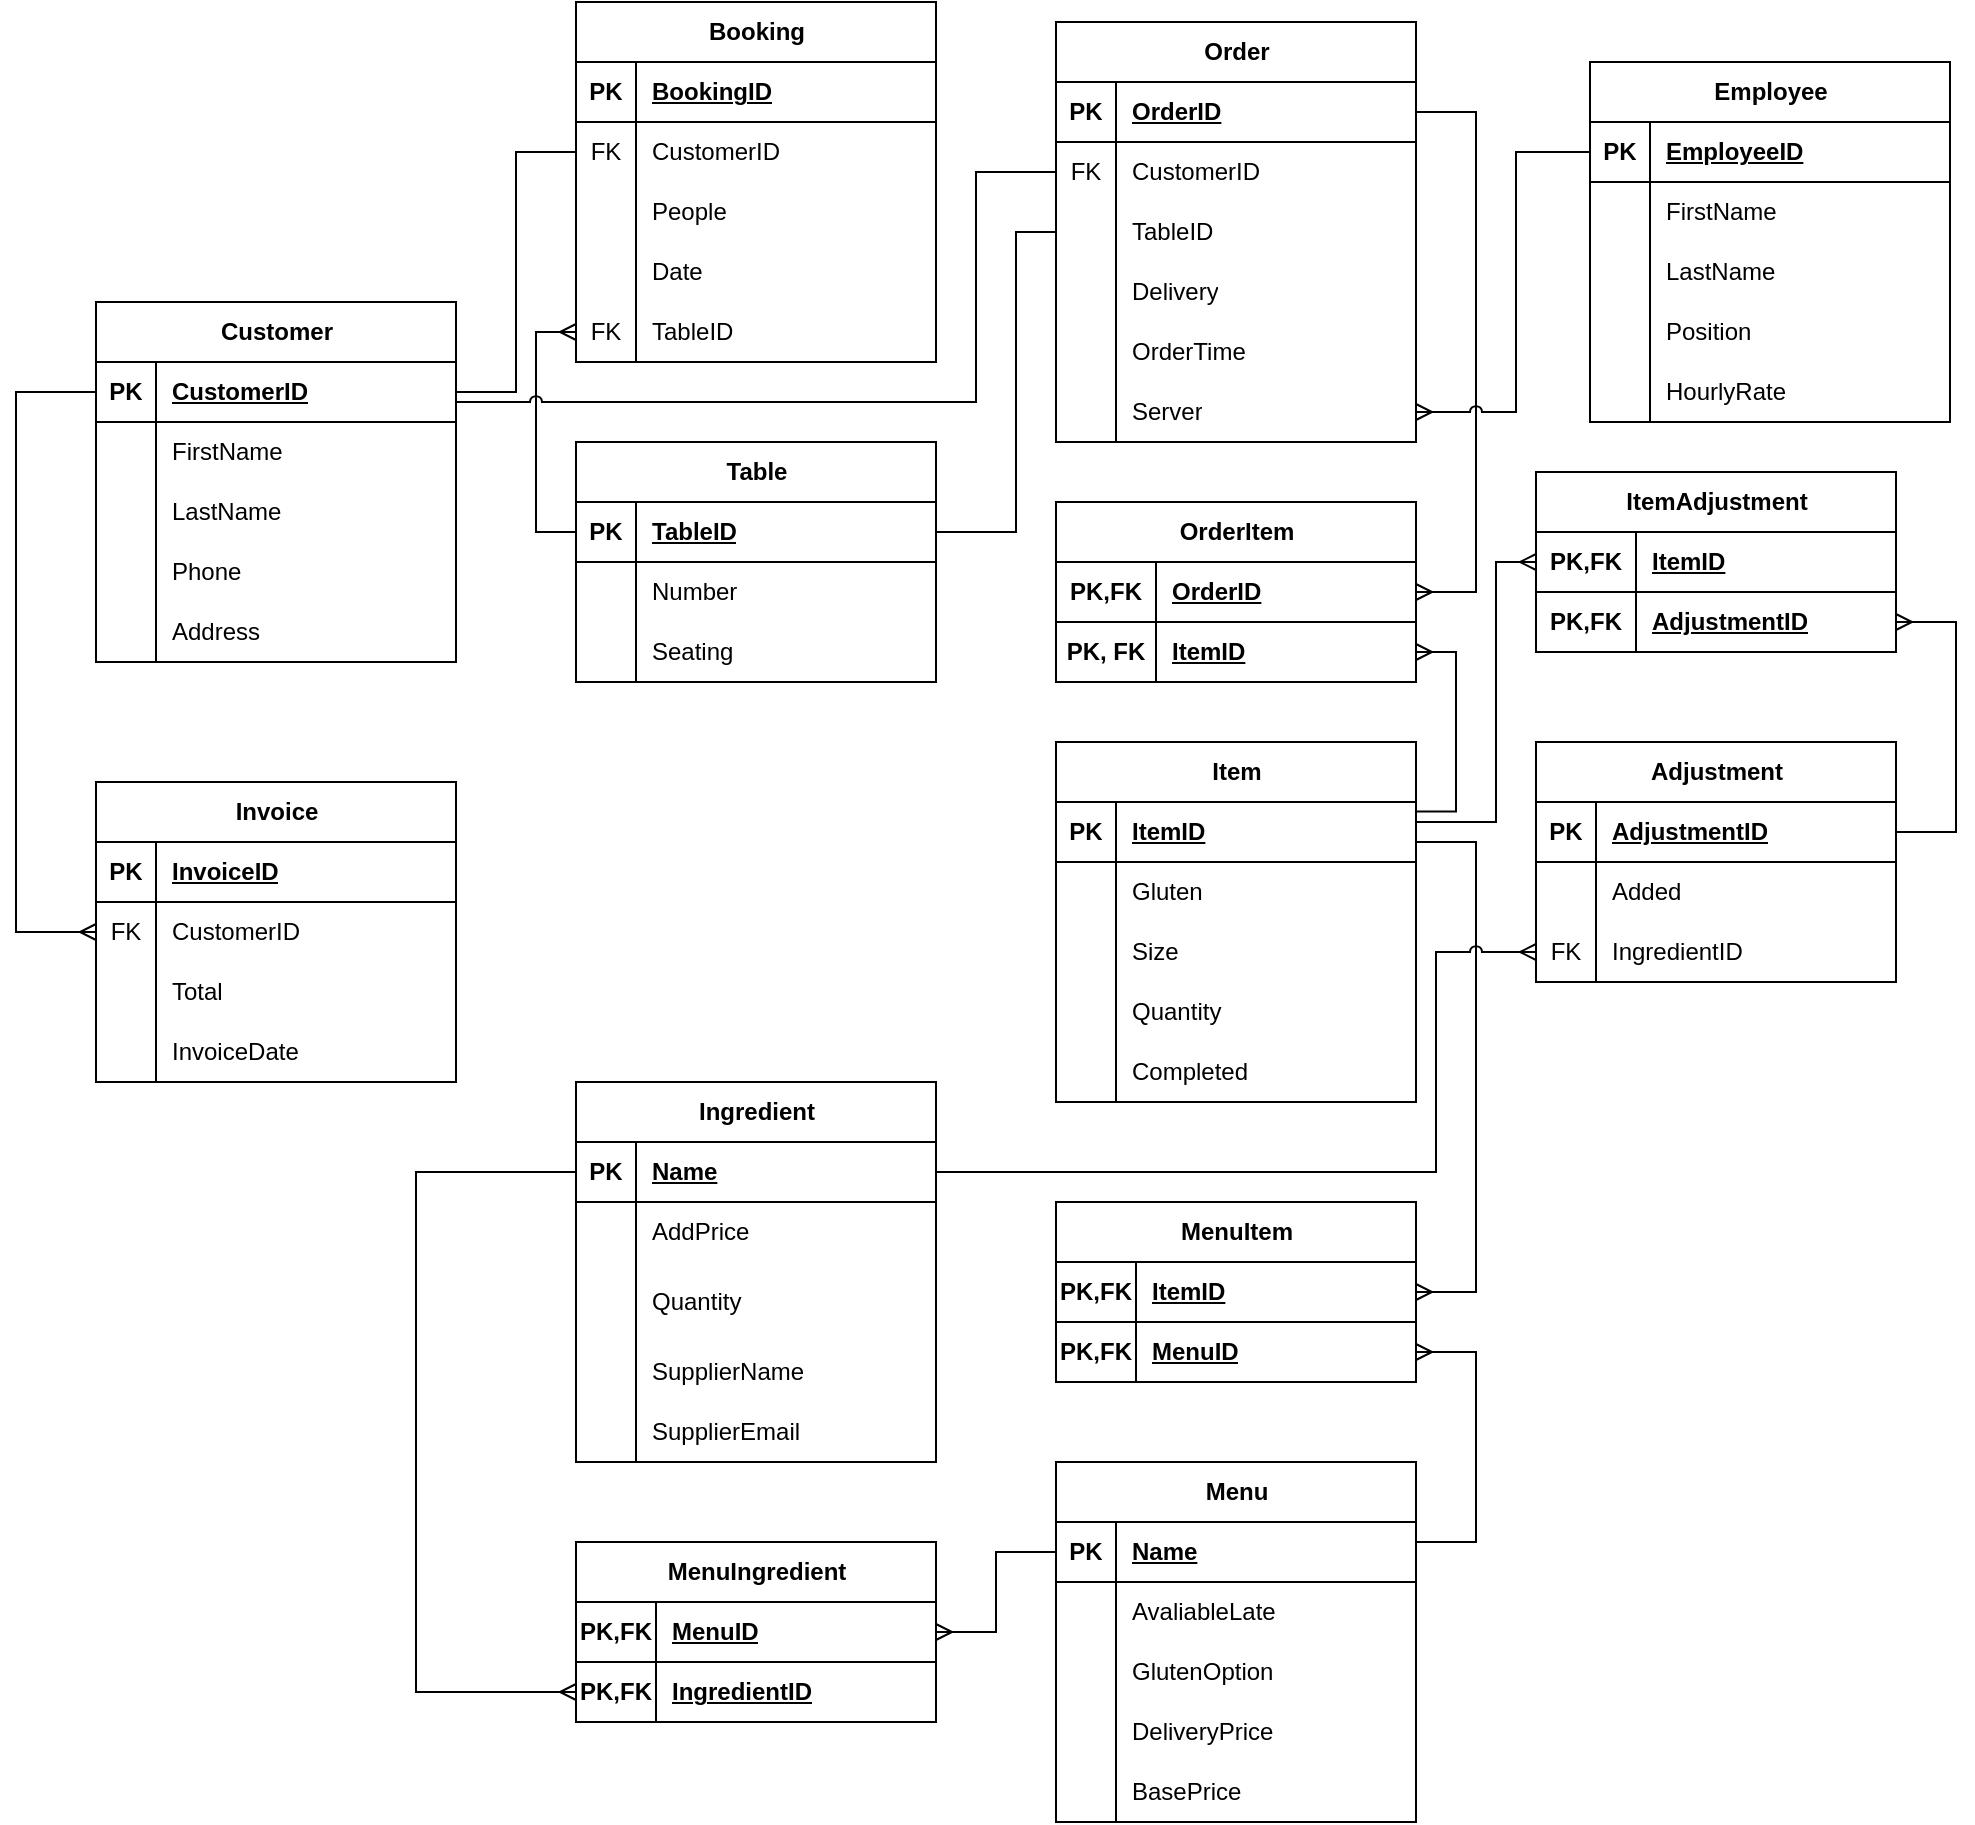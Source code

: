 <mxfile version="24.5.3" type="device">
  <diagram name="Page-1" id="EvWVXHjKjzdBNilHC3YL">
    <mxGraphModel dx="706" dy="574" grid="1" gridSize="10" guides="1" tooltips="1" connect="1" arrows="1" fold="1" page="1" pageScale="1" pageWidth="827" pageHeight="1169" math="0" shadow="0">
      <root>
        <mxCell id="0" />
        <mxCell id="1" parent="0" />
        <mxCell id="lVbwgxc5c6_0HqZGDNXV-1" value="Employee" style="shape=table;startSize=30;container=1;collapsible=1;childLayout=tableLayout;fixedRows=1;rowLines=0;fontStyle=1;align=center;resizeLast=1;html=1;" parent="1" vertex="1">
          <mxGeometry x="827" y="160" width="180" height="180" as="geometry" />
        </mxCell>
        <mxCell id="lVbwgxc5c6_0HqZGDNXV-2" value="" style="shape=tableRow;horizontal=0;startSize=0;swimlaneHead=0;swimlaneBody=0;fillColor=none;collapsible=0;dropTarget=0;points=[[0,0.5],[1,0.5]];portConstraint=eastwest;top=0;left=0;right=0;bottom=1;" parent="lVbwgxc5c6_0HqZGDNXV-1" vertex="1">
          <mxGeometry y="30" width="180" height="30" as="geometry" />
        </mxCell>
        <mxCell id="lVbwgxc5c6_0HqZGDNXV-3" value="PK" style="shape=partialRectangle;connectable=0;fillColor=none;top=0;left=0;bottom=0;right=0;fontStyle=1;overflow=hidden;whiteSpace=wrap;html=1;" parent="lVbwgxc5c6_0HqZGDNXV-2" vertex="1">
          <mxGeometry width="30" height="30" as="geometry">
            <mxRectangle width="30" height="30" as="alternateBounds" />
          </mxGeometry>
        </mxCell>
        <mxCell id="lVbwgxc5c6_0HqZGDNXV-4" value="EmployeeID" style="shape=partialRectangle;connectable=0;fillColor=none;top=0;left=0;bottom=0;right=0;align=left;spacingLeft=6;fontStyle=5;overflow=hidden;whiteSpace=wrap;html=1;" parent="lVbwgxc5c6_0HqZGDNXV-2" vertex="1">
          <mxGeometry x="30" width="150" height="30" as="geometry">
            <mxRectangle width="150" height="30" as="alternateBounds" />
          </mxGeometry>
        </mxCell>
        <mxCell id="lVbwgxc5c6_0HqZGDNXV-5" value="" style="shape=tableRow;horizontal=0;startSize=0;swimlaneHead=0;swimlaneBody=0;fillColor=none;collapsible=0;dropTarget=0;points=[[0,0.5],[1,0.5]];portConstraint=eastwest;top=0;left=0;right=0;bottom=0;" parent="lVbwgxc5c6_0HqZGDNXV-1" vertex="1">
          <mxGeometry y="60" width="180" height="30" as="geometry" />
        </mxCell>
        <mxCell id="lVbwgxc5c6_0HqZGDNXV-6" value="" style="shape=partialRectangle;connectable=0;fillColor=none;top=0;left=0;bottom=0;right=0;editable=1;overflow=hidden;whiteSpace=wrap;html=1;" parent="lVbwgxc5c6_0HqZGDNXV-5" vertex="1">
          <mxGeometry width="30" height="30" as="geometry">
            <mxRectangle width="30" height="30" as="alternateBounds" />
          </mxGeometry>
        </mxCell>
        <mxCell id="lVbwgxc5c6_0HqZGDNXV-7" value="FirstName" style="shape=partialRectangle;connectable=0;fillColor=none;top=0;left=0;bottom=0;right=0;align=left;spacingLeft=6;overflow=hidden;whiteSpace=wrap;html=1;" parent="lVbwgxc5c6_0HqZGDNXV-5" vertex="1">
          <mxGeometry x="30" width="150" height="30" as="geometry">
            <mxRectangle width="150" height="30" as="alternateBounds" />
          </mxGeometry>
        </mxCell>
        <mxCell id="lVbwgxc5c6_0HqZGDNXV-8" value="" style="shape=tableRow;horizontal=0;startSize=0;swimlaneHead=0;swimlaneBody=0;fillColor=none;collapsible=0;dropTarget=0;points=[[0,0.5],[1,0.5]];portConstraint=eastwest;top=0;left=0;right=0;bottom=0;" parent="lVbwgxc5c6_0HqZGDNXV-1" vertex="1">
          <mxGeometry y="90" width="180" height="30" as="geometry" />
        </mxCell>
        <mxCell id="lVbwgxc5c6_0HqZGDNXV-9" value="" style="shape=partialRectangle;connectable=0;fillColor=none;top=0;left=0;bottom=0;right=0;editable=1;overflow=hidden;whiteSpace=wrap;html=1;" parent="lVbwgxc5c6_0HqZGDNXV-8" vertex="1">
          <mxGeometry width="30" height="30" as="geometry">
            <mxRectangle width="30" height="30" as="alternateBounds" />
          </mxGeometry>
        </mxCell>
        <mxCell id="lVbwgxc5c6_0HqZGDNXV-10" value="LastName" style="shape=partialRectangle;connectable=0;fillColor=none;top=0;left=0;bottom=0;right=0;align=left;spacingLeft=6;overflow=hidden;whiteSpace=wrap;html=1;" parent="lVbwgxc5c6_0HqZGDNXV-8" vertex="1">
          <mxGeometry x="30" width="150" height="30" as="geometry">
            <mxRectangle width="150" height="30" as="alternateBounds" />
          </mxGeometry>
        </mxCell>
        <mxCell id="lVbwgxc5c6_0HqZGDNXV-11" value="" style="shape=tableRow;horizontal=0;startSize=0;swimlaneHead=0;swimlaneBody=0;fillColor=none;collapsible=0;dropTarget=0;points=[[0,0.5],[1,0.5]];portConstraint=eastwest;top=0;left=0;right=0;bottom=0;" parent="lVbwgxc5c6_0HqZGDNXV-1" vertex="1">
          <mxGeometry y="120" width="180" height="30" as="geometry" />
        </mxCell>
        <mxCell id="lVbwgxc5c6_0HqZGDNXV-12" value="" style="shape=partialRectangle;connectable=0;fillColor=none;top=0;left=0;bottom=0;right=0;editable=1;overflow=hidden;whiteSpace=wrap;html=1;" parent="lVbwgxc5c6_0HqZGDNXV-11" vertex="1">
          <mxGeometry width="30" height="30" as="geometry">
            <mxRectangle width="30" height="30" as="alternateBounds" />
          </mxGeometry>
        </mxCell>
        <mxCell id="lVbwgxc5c6_0HqZGDNXV-13" value="Position" style="shape=partialRectangle;connectable=0;fillColor=none;top=0;left=0;bottom=0;right=0;align=left;spacingLeft=6;overflow=hidden;whiteSpace=wrap;html=1;" parent="lVbwgxc5c6_0HqZGDNXV-11" vertex="1">
          <mxGeometry x="30" width="150" height="30" as="geometry">
            <mxRectangle width="150" height="30" as="alternateBounds" />
          </mxGeometry>
        </mxCell>
        <mxCell id="lVbwgxc5c6_0HqZGDNXV-215" style="shape=tableRow;horizontal=0;startSize=0;swimlaneHead=0;swimlaneBody=0;fillColor=none;collapsible=0;dropTarget=0;points=[[0,0.5],[1,0.5]];portConstraint=eastwest;top=0;left=0;right=0;bottom=0;" parent="lVbwgxc5c6_0HqZGDNXV-1" vertex="1">
          <mxGeometry y="150" width="180" height="30" as="geometry" />
        </mxCell>
        <mxCell id="lVbwgxc5c6_0HqZGDNXV-216" style="shape=partialRectangle;connectable=0;fillColor=none;top=0;left=0;bottom=0;right=0;editable=1;overflow=hidden;whiteSpace=wrap;html=1;" parent="lVbwgxc5c6_0HqZGDNXV-215" vertex="1">
          <mxGeometry width="30" height="30" as="geometry">
            <mxRectangle width="30" height="30" as="alternateBounds" />
          </mxGeometry>
        </mxCell>
        <mxCell id="lVbwgxc5c6_0HqZGDNXV-217" value="HourlyRate" style="shape=partialRectangle;connectable=0;fillColor=none;top=0;left=0;bottom=0;right=0;align=left;spacingLeft=6;overflow=hidden;whiteSpace=wrap;html=1;" parent="lVbwgxc5c6_0HqZGDNXV-215" vertex="1">
          <mxGeometry x="30" width="150" height="30" as="geometry">
            <mxRectangle width="150" height="30" as="alternateBounds" />
          </mxGeometry>
        </mxCell>
        <mxCell id="lVbwgxc5c6_0HqZGDNXV-14" value="Order" style="shape=table;startSize=30;container=1;collapsible=1;childLayout=tableLayout;fixedRows=1;rowLines=0;fontStyle=1;align=center;resizeLast=1;html=1;" parent="1" vertex="1">
          <mxGeometry x="560" y="140" width="180" height="210" as="geometry" />
        </mxCell>
        <mxCell id="lVbwgxc5c6_0HqZGDNXV-15" value="" style="shape=tableRow;horizontal=0;startSize=0;swimlaneHead=0;swimlaneBody=0;fillColor=none;collapsible=0;dropTarget=0;points=[[0,0.5],[1,0.5]];portConstraint=eastwest;top=0;left=0;right=0;bottom=1;" parent="lVbwgxc5c6_0HqZGDNXV-14" vertex="1">
          <mxGeometry y="30" width="180" height="30" as="geometry" />
        </mxCell>
        <mxCell id="lVbwgxc5c6_0HqZGDNXV-16" value="PK" style="shape=partialRectangle;connectable=0;fillColor=none;top=0;left=0;bottom=0;right=0;fontStyle=1;overflow=hidden;whiteSpace=wrap;html=1;" parent="lVbwgxc5c6_0HqZGDNXV-15" vertex="1">
          <mxGeometry width="30" height="30" as="geometry">
            <mxRectangle width="30" height="30" as="alternateBounds" />
          </mxGeometry>
        </mxCell>
        <mxCell id="lVbwgxc5c6_0HqZGDNXV-17" value="OrderID" style="shape=partialRectangle;connectable=0;fillColor=none;top=0;left=0;bottom=0;right=0;align=left;spacingLeft=6;fontStyle=5;overflow=hidden;whiteSpace=wrap;html=1;" parent="lVbwgxc5c6_0HqZGDNXV-15" vertex="1">
          <mxGeometry x="30" width="150" height="30" as="geometry">
            <mxRectangle width="150" height="30" as="alternateBounds" />
          </mxGeometry>
        </mxCell>
        <mxCell id="lVbwgxc5c6_0HqZGDNXV-18" value="" style="shape=tableRow;horizontal=0;startSize=0;swimlaneHead=0;swimlaneBody=0;fillColor=none;collapsible=0;dropTarget=0;points=[[0,0.5],[1,0.5]];portConstraint=eastwest;top=0;left=0;right=0;bottom=0;" parent="lVbwgxc5c6_0HqZGDNXV-14" vertex="1">
          <mxGeometry y="60" width="180" height="30" as="geometry" />
        </mxCell>
        <mxCell id="lVbwgxc5c6_0HqZGDNXV-19" value="FK" style="shape=partialRectangle;connectable=0;fillColor=none;top=0;left=0;bottom=0;right=0;editable=1;overflow=hidden;whiteSpace=wrap;html=1;" parent="lVbwgxc5c6_0HqZGDNXV-18" vertex="1">
          <mxGeometry width="30" height="30" as="geometry">
            <mxRectangle width="30" height="30" as="alternateBounds" />
          </mxGeometry>
        </mxCell>
        <mxCell id="lVbwgxc5c6_0HqZGDNXV-20" value="CustomerID" style="shape=partialRectangle;connectable=0;fillColor=none;top=0;left=0;bottom=0;right=0;align=left;spacingLeft=6;overflow=hidden;whiteSpace=wrap;html=1;" parent="lVbwgxc5c6_0HqZGDNXV-18" vertex="1">
          <mxGeometry x="30" width="150" height="30" as="geometry">
            <mxRectangle width="150" height="30" as="alternateBounds" />
          </mxGeometry>
        </mxCell>
        <mxCell id="lVbwgxc5c6_0HqZGDNXV-21" value="" style="shape=tableRow;horizontal=0;startSize=0;swimlaneHead=0;swimlaneBody=0;fillColor=none;collapsible=0;dropTarget=0;points=[[0,0.5],[1,0.5]];portConstraint=eastwest;top=0;left=0;right=0;bottom=0;" parent="lVbwgxc5c6_0HqZGDNXV-14" vertex="1">
          <mxGeometry y="90" width="180" height="30" as="geometry" />
        </mxCell>
        <mxCell id="lVbwgxc5c6_0HqZGDNXV-22" value="" style="shape=partialRectangle;connectable=0;fillColor=none;top=0;left=0;bottom=0;right=0;editable=1;overflow=hidden;whiteSpace=wrap;html=1;" parent="lVbwgxc5c6_0HqZGDNXV-21" vertex="1">
          <mxGeometry width="30" height="30" as="geometry">
            <mxRectangle width="30" height="30" as="alternateBounds" />
          </mxGeometry>
        </mxCell>
        <mxCell id="lVbwgxc5c6_0HqZGDNXV-23" value="T&lt;span style=&quot;background-color: initial;&quot;&gt;ableID&lt;/span&gt;" style="shape=partialRectangle;connectable=0;fillColor=none;top=0;left=0;bottom=0;right=0;align=left;spacingLeft=6;overflow=hidden;whiteSpace=wrap;html=1;" parent="lVbwgxc5c6_0HqZGDNXV-21" vertex="1">
          <mxGeometry x="30" width="150" height="30" as="geometry">
            <mxRectangle width="150" height="30" as="alternateBounds" />
          </mxGeometry>
        </mxCell>
        <mxCell id="lVbwgxc5c6_0HqZGDNXV-24" value="" style="shape=tableRow;horizontal=0;startSize=0;swimlaneHead=0;swimlaneBody=0;fillColor=none;collapsible=0;dropTarget=0;points=[[0,0.5],[1,0.5]];portConstraint=eastwest;top=0;left=0;right=0;bottom=0;" parent="lVbwgxc5c6_0HqZGDNXV-14" vertex="1">
          <mxGeometry y="120" width="180" height="30" as="geometry" />
        </mxCell>
        <mxCell id="lVbwgxc5c6_0HqZGDNXV-25" value="" style="shape=partialRectangle;connectable=0;fillColor=none;top=0;left=0;bottom=0;right=0;editable=1;overflow=hidden;whiteSpace=wrap;html=1;" parent="lVbwgxc5c6_0HqZGDNXV-24" vertex="1">
          <mxGeometry width="30" height="30" as="geometry">
            <mxRectangle width="30" height="30" as="alternateBounds" />
          </mxGeometry>
        </mxCell>
        <mxCell id="lVbwgxc5c6_0HqZGDNXV-26" value="Delivery" style="shape=partialRectangle;connectable=0;fillColor=none;top=0;left=0;bottom=0;right=0;align=left;spacingLeft=6;overflow=hidden;whiteSpace=wrap;html=1;" parent="lVbwgxc5c6_0HqZGDNXV-24" vertex="1">
          <mxGeometry x="30" width="150" height="30" as="geometry">
            <mxRectangle width="150" height="30" as="alternateBounds" />
          </mxGeometry>
        </mxCell>
        <mxCell id="lVbwgxc5c6_0HqZGDNXV-203" style="shape=tableRow;horizontal=0;startSize=0;swimlaneHead=0;swimlaneBody=0;fillColor=none;collapsible=0;dropTarget=0;points=[[0,0.5],[1,0.5]];portConstraint=eastwest;top=0;left=0;right=0;bottom=0;" parent="lVbwgxc5c6_0HqZGDNXV-14" vertex="1">
          <mxGeometry y="150" width="180" height="30" as="geometry" />
        </mxCell>
        <mxCell id="lVbwgxc5c6_0HqZGDNXV-204" style="shape=partialRectangle;connectable=0;fillColor=none;top=0;left=0;bottom=0;right=0;editable=1;overflow=hidden;whiteSpace=wrap;html=1;" parent="lVbwgxc5c6_0HqZGDNXV-203" vertex="1">
          <mxGeometry width="30" height="30" as="geometry">
            <mxRectangle width="30" height="30" as="alternateBounds" />
          </mxGeometry>
        </mxCell>
        <mxCell id="lVbwgxc5c6_0HqZGDNXV-205" value="OrderTime" style="shape=partialRectangle;connectable=0;fillColor=none;top=0;left=0;bottom=0;right=0;align=left;spacingLeft=6;overflow=hidden;whiteSpace=wrap;html=1;" parent="lVbwgxc5c6_0HqZGDNXV-203" vertex="1">
          <mxGeometry x="30" width="150" height="30" as="geometry">
            <mxRectangle width="150" height="30" as="alternateBounds" />
          </mxGeometry>
        </mxCell>
        <mxCell id="Ou5caq0wRk5An1MeI8lv-54" style="shape=tableRow;horizontal=0;startSize=0;swimlaneHead=0;swimlaneBody=0;fillColor=none;collapsible=0;dropTarget=0;points=[[0,0.5],[1,0.5]];portConstraint=eastwest;top=0;left=0;right=0;bottom=0;" parent="lVbwgxc5c6_0HqZGDNXV-14" vertex="1">
          <mxGeometry y="180" width="180" height="30" as="geometry" />
        </mxCell>
        <mxCell id="Ou5caq0wRk5An1MeI8lv-55" style="shape=partialRectangle;connectable=0;fillColor=none;top=0;left=0;bottom=0;right=0;editable=1;overflow=hidden;whiteSpace=wrap;html=1;" parent="Ou5caq0wRk5An1MeI8lv-54" vertex="1">
          <mxGeometry width="30" height="30" as="geometry">
            <mxRectangle width="30" height="30" as="alternateBounds" />
          </mxGeometry>
        </mxCell>
        <mxCell id="Ou5caq0wRk5An1MeI8lv-56" value="Server" style="shape=partialRectangle;connectable=0;fillColor=none;top=0;left=0;bottom=0;right=0;align=left;spacingLeft=6;overflow=hidden;whiteSpace=wrap;html=1;" parent="Ou5caq0wRk5An1MeI8lv-54" vertex="1">
          <mxGeometry x="30" width="150" height="30" as="geometry">
            <mxRectangle width="150" height="30" as="alternateBounds" />
          </mxGeometry>
        </mxCell>
        <mxCell id="lVbwgxc5c6_0HqZGDNXV-27" value="Customer" style="shape=table;startSize=30;container=1;collapsible=1;childLayout=tableLayout;fixedRows=1;rowLines=0;fontStyle=1;align=center;resizeLast=1;html=1;" parent="1" vertex="1">
          <mxGeometry x="80" y="280" width="180" height="180" as="geometry" />
        </mxCell>
        <mxCell id="lVbwgxc5c6_0HqZGDNXV-28" value="" style="shape=tableRow;horizontal=0;startSize=0;swimlaneHead=0;swimlaneBody=0;fillColor=none;collapsible=0;dropTarget=0;points=[[0,0.5],[1,0.5]];portConstraint=eastwest;top=0;left=0;right=0;bottom=1;" parent="lVbwgxc5c6_0HqZGDNXV-27" vertex="1">
          <mxGeometry y="30" width="180" height="30" as="geometry" />
        </mxCell>
        <mxCell id="lVbwgxc5c6_0HqZGDNXV-29" value="PK" style="shape=partialRectangle;connectable=0;fillColor=none;top=0;left=0;bottom=0;right=0;fontStyle=1;overflow=hidden;whiteSpace=wrap;html=1;" parent="lVbwgxc5c6_0HqZGDNXV-28" vertex="1">
          <mxGeometry width="30" height="30" as="geometry">
            <mxRectangle width="30" height="30" as="alternateBounds" />
          </mxGeometry>
        </mxCell>
        <mxCell id="lVbwgxc5c6_0HqZGDNXV-30" value="CustomerID" style="shape=partialRectangle;connectable=0;fillColor=none;top=0;left=0;bottom=0;right=0;align=left;spacingLeft=6;fontStyle=5;overflow=hidden;whiteSpace=wrap;html=1;" parent="lVbwgxc5c6_0HqZGDNXV-28" vertex="1">
          <mxGeometry x="30" width="150" height="30" as="geometry">
            <mxRectangle width="150" height="30" as="alternateBounds" />
          </mxGeometry>
        </mxCell>
        <mxCell id="lVbwgxc5c6_0HqZGDNXV-31" value="" style="shape=tableRow;horizontal=0;startSize=0;swimlaneHead=0;swimlaneBody=0;fillColor=none;collapsible=0;dropTarget=0;points=[[0,0.5],[1,0.5]];portConstraint=eastwest;top=0;left=0;right=0;bottom=0;" parent="lVbwgxc5c6_0HqZGDNXV-27" vertex="1">
          <mxGeometry y="60" width="180" height="30" as="geometry" />
        </mxCell>
        <mxCell id="lVbwgxc5c6_0HqZGDNXV-32" value="" style="shape=partialRectangle;connectable=0;fillColor=none;top=0;left=0;bottom=0;right=0;editable=1;overflow=hidden;whiteSpace=wrap;html=1;" parent="lVbwgxc5c6_0HqZGDNXV-31" vertex="1">
          <mxGeometry width="30" height="30" as="geometry">
            <mxRectangle width="30" height="30" as="alternateBounds" />
          </mxGeometry>
        </mxCell>
        <mxCell id="lVbwgxc5c6_0HqZGDNXV-33" value="FirstName" style="shape=partialRectangle;connectable=0;fillColor=none;top=0;left=0;bottom=0;right=0;align=left;spacingLeft=6;overflow=hidden;whiteSpace=wrap;html=1;" parent="lVbwgxc5c6_0HqZGDNXV-31" vertex="1">
          <mxGeometry x="30" width="150" height="30" as="geometry">
            <mxRectangle width="150" height="30" as="alternateBounds" />
          </mxGeometry>
        </mxCell>
        <mxCell id="lVbwgxc5c6_0HqZGDNXV-34" value="" style="shape=tableRow;horizontal=0;startSize=0;swimlaneHead=0;swimlaneBody=0;fillColor=none;collapsible=0;dropTarget=0;points=[[0,0.5],[1,0.5]];portConstraint=eastwest;top=0;left=0;right=0;bottom=0;" parent="lVbwgxc5c6_0HqZGDNXV-27" vertex="1">
          <mxGeometry y="90" width="180" height="30" as="geometry" />
        </mxCell>
        <mxCell id="lVbwgxc5c6_0HqZGDNXV-35" value="" style="shape=partialRectangle;connectable=0;fillColor=none;top=0;left=0;bottom=0;right=0;editable=1;overflow=hidden;whiteSpace=wrap;html=1;" parent="lVbwgxc5c6_0HqZGDNXV-34" vertex="1">
          <mxGeometry width="30" height="30" as="geometry">
            <mxRectangle width="30" height="30" as="alternateBounds" />
          </mxGeometry>
        </mxCell>
        <mxCell id="lVbwgxc5c6_0HqZGDNXV-36" value="LastName" style="shape=partialRectangle;connectable=0;fillColor=none;top=0;left=0;bottom=0;right=0;align=left;spacingLeft=6;overflow=hidden;whiteSpace=wrap;html=1;" parent="lVbwgxc5c6_0HqZGDNXV-34" vertex="1">
          <mxGeometry x="30" width="150" height="30" as="geometry">
            <mxRectangle width="150" height="30" as="alternateBounds" />
          </mxGeometry>
        </mxCell>
        <mxCell id="lVbwgxc5c6_0HqZGDNXV-37" value="" style="shape=tableRow;horizontal=0;startSize=0;swimlaneHead=0;swimlaneBody=0;fillColor=none;collapsible=0;dropTarget=0;points=[[0,0.5],[1,0.5]];portConstraint=eastwest;top=0;left=0;right=0;bottom=0;" parent="lVbwgxc5c6_0HqZGDNXV-27" vertex="1">
          <mxGeometry y="120" width="180" height="30" as="geometry" />
        </mxCell>
        <mxCell id="lVbwgxc5c6_0HqZGDNXV-38" value="" style="shape=partialRectangle;connectable=0;fillColor=none;top=0;left=0;bottom=0;right=0;editable=1;overflow=hidden;whiteSpace=wrap;html=1;" parent="lVbwgxc5c6_0HqZGDNXV-37" vertex="1">
          <mxGeometry width="30" height="30" as="geometry">
            <mxRectangle width="30" height="30" as="alternateBounds" />
          </mxGeometry>
        </mxCell>
        <mxCell id="lVbwgxc5c6_0HqZGDNXV-39" value="Phone" style="shape=partialRectangle;connectable=0;fillColor=none;top=0;left=0;bottom=0;right=0;align=left;spacingLeft=6;overflow=hidden;whiteSpace=wrap;html=1;" parent="lVbwgxc5c6_0HqZGDNXV-37" vertex="1">
          <mxGeometry x="30" width="150" height="30" as="geometry">
            <mxRectangle width="150" height="30" as="alternateBounds" />
          </mxGeometry>
        </mxCell>
        <mxCell id="lVbwgxc5c6_0HqZGDNXV-209" style="shape=tableRow;horizontal=0;startSize=0;swimlaneHead=0;swimlaneBody=0;fillColor=none;collapsible=0;dropTarget=0;points=[[0,0.5],[1,0.5]];portConstraint=eastwest;top=0;left=0;right=0;bottom=0;" parent="lVbwgxc5c6_0HqZGDNXV-27" vertex="1">
          <mxGeometry y="150" width="180" height="30" as="geometry" />
        </mxCell>
        <mxCell id="lVbwgxc5c6_0HqZGDNXV-210" style="shape=partialRectangle;connectable=0;fillColor=none;top=0;left=0;bottom=0;right=0;editable=1;overflow=hidden;whiteSpace=wrap;html=1;" parent="lVbwgxc5c6_0HqZGDNXV-209" vertex="1">
          <mxGeometry width="30" height="30" as="geometry">
            <mxRectangle width="30" height="30" as="alternateBounds" />
          </mxGeometry>
        </mxCell>
        <mxCell id="lVbwgxc5c6_0HqZGDNXV-211" value="Address" style="shape=partialRectangle;connectable=0;fillColor=none;top=0;left=0;bottom=0;right=0;align=left;spacingLeft=6;overflow=hidden;whiteSpace=wrap;html=1;" parent="lVbwgxc5c6_0HqZGDNXV-209" vertex="1">
          <mxGeometry x="30" width="150" height="30" as="geometry">
            <mxRectangle width="150" height="30" as="alternateBounds" />
          </mxGeometry>
        </mxCell>
        <mxCell id="lVbwgxc5c6_0HqZGDNXV-66" value="Invoice" style="shape=table;startSize=30;container=1;collapsible=1;childLayout=tableLayout;fixedRows=1;rowLines=0;fontStyle=1;align=center;resizeLast=1;html=1;" parent="1" vertex="1">
          <mxGeometry x="80" y="520" width="180" height="150" as="geometry" />
        </mxCell>
        <mxCell id="lVbwgxc5c6_0HqZGDNXV-67" value="" style="shape=tableRow;horizontal=0;startSize=0;swimlaneHead=0;swimlaneBody=0;fillColor=none;collapsible=0;dropTarget=0;points=[[0,0.5],[1,0.5]];portConstraint=eastwest;top=0;left=0;right=0;bottom=1;" parent="lVbwgxc5c6_0HqZGDNXV-66" vertex="1">
          <mxGeometry y="30" width="180" height="30" as="geometry" />
        </mxCell>
        <mxCell id="lVbwgxc5c6_0HqZGDNXV-68" value="PK" style="shape=partialRectangle;connectable=0;fillColor=none;top=0;left=0;bottom=0;right=0;fontStyle=1;overflow=hidden;whiteSpace=wrap;html=1;" parent="lVbwgxc5c6_0HqZGDNXV-67" vertex="1">
          <mxGeometry width="30" height="30" as="geometry">
            <mxRectangle width="30" height="30" as="alternateBounds" />
          </mxGeometry>
        </mxCell>
        <mxCell id="lVbwgxc5c6_0HqZGDNXV-69" value="InvoiceID" style="shape=partialRectangle;connectable=0;fillColor=none;top=0;left=0;bottom=0;right=0;align=left;spacingLeft=6;fontStyle=5;overflow=hidden;whiteSpace=wrap;html=1;" parent="lVbwgxc5c6_0HqZGDNXV-67" vertex="1">
          <mxGeometry x="30" width="150" height="30" as="geometry">
            <mxRectangle width="150" height="30" as="alternateBounds" />
          </mxGeometry>
        </mxCell>
        <mxCell id="lVbwgxc5c6_0HqZGDNXV-70" value="" style="shape=tableRow;horizontal=0;startSize=0;swimlaneHead=0;swimlaneBody=0;fillColor=none;collapsible=0;dropTarget=0;points=[[0,0.5],[1,0.5]];portConstraint=eastwest;top=0;left=0;right=0;bottom=0;" parent="lVbwgxc5c6_0HqZGDNXV-66" vertex="1">
          <mxGeometry y="60" width="180" height="30" as="geometry" />
        </mxCell>
        <mxCell id="lVbwgxc5c6_0HqZGDNXV-71" value="FK" style="shape=partialRectangle;connectable=0;fillColor=none;top=0;left=0;bottom=0;right=0;editable=1;overflow=hidden;whiteSpace=wrap;html=1;" parent="lVbwgxc5c6_0HqZGDNXV-70" vertex="1">
          <mxGeometry width="30" height="30" as="geometry">
            <mxRectangle width="30" height="30" as="alternateBounds" />
          </mxGeometry>
        </mxCell>
        <mxCell id="lVbwgxc5c6_0HqZGDNXV-72" value="CustomerID" style="shape=partialRectangle;connectable=0;fillColor=none;top=0;left=0;bottom=0;right=0;align=left;spacingLeft=6;overflow=hidden;whiteSpace=wrap;html=1;" parent="lVbwgxc5c6_0HqZGDNXV-70" vertex="1">
          <mxGeometry x="30" width="150" height="30" as="geometry">
            <mxRectangle width="150" height="30" as="alternateBounds" />
          </mxGeometry>
        </mxCell>
        <mxCell id="lVbwgxc5c6_0HqZGDNXV-73" value="" style="shape=tableRow;horizontal=0;startSize=0;swimlaneHead=0;swimlaneBody=0;fillColor=none;collapsible=0;dropTarget=0;points=[[0,0.5],[1,0.5]];portConstraint=eastwest;top=0;left=0;right=0;bottom=0;" parent="lVbwgxc5c6_0HqZGDNXV-66" vertex="1">
          <mxGeometry y="90" width="180" height="30" as="geometry" />
        </mxCell>
        <mxCell id="lVbwgxc5c6_0HqZGDNXV-74" value="" style="shape=partialRectangle;connectable=0;fillColor=none;top=0;left=0;bottom=0;right=0;editable=1;overflow=hidden;whiteSpace=wrap;html=1;" parent="lVbwgxc5c6_0HqZGDNXV-73" vertex="1">
          <mxGeometry width="30" height="30" as="geometry">
            <mxRectangle width="30" height="30" as="alternateBounds" />
          </mxGeometry>
        </mxCell>
        <mxCell id="lVbwgxc5c6_0HqZGDNXV-75" value="Total" style="shape=partialRectangle;connectable=0;fillColor=none;top=0;left=0;bottom=0;right=0;align=left;spacingLeft=6;overflow=hidden;whiteSpace=wrap;html=1;" parent="lVbwgxc5c6_0HqZGDNXV-73" vertex="1">
          <mxGeometry x="30" width="150" height="30" as="geometry">
            <mxRectangle width="150" height="30" as="alternateBounds" />
          </mxGeometry>
        </mxCell>
        <mxCell id="LfgJ-Szgk0sU-SKYDU7L-3" style="shape=tableRow;horizontal=0;startSize=0;swimlaneHead=0;swimlaneBody=0;fillColor=none;collapsible=0;dropTarget=0;points=[[0,0.5],[1,0.5]];portConstraint=eastwest;top=0;left=0;right=0;bottom=0;" parent="lVbwgxc5c6_0HqZGDNXV-66" vertex="1">
          <mxGeometry y="120" width="180" height="30" as="geometry" />
        </mxCell>
        <mxCell id="LfgJ-Szgk0sU-SKYDU7L-4" style="shape=partialRectangle;connectable=0;fillColor=none;top=0;left=0;bottom=0;right=0;editable=1;overflow=hidden;whiteSpace=wrap;html=1;" parent="LfgJ-Szgk0sU-SKYDU7L-3" vertex="1">
          <mxGeometry width="30" height="30" as="geometry">
            <mxRectangle width="30" height="30" as="alternateBounds" />
          </mxGeometry>
        </mxCell>
        <mxCell id="LfgJ-Szgk0sU-SKYDU7L-5" value="InvoiceDate" style="shape=partialRectangle;connectable=0;fillColor=none;top=0;left=0;bottom=0;right=0;align=left;spacingLeft=6;overflow=hidden;whiteSpace=wrap;html=1;" parent="LfgJ-Szgk0sU-SKYDU7L-3" vertex="1">
          <mxGeometry x="30" width="150" height="30" as="geometry">
            <mxRectangle width="150" height="30" as="alternateBounds" />
          </mxGeometry>
        </mxCell>
        <mxCell id="lVbwgxc5c6_0HqZGDNXV-118" value="Booking" style="shape=table;startSize=30;container=1;collapsible=1;childLayout=tableLayout;fixedRows=1;rowLines=0;fontStyle=1;align=center;resizeLast=1;html=1;" parent="1" vertex="1">
          <mxGeometry x="320" y="130" width="180" height="180" as="geometry" />
        </mxCell>
        <mxCell id="lVbwgxc5c6_0HqZGDNXV-119" value="" style="shape=tableRow;horizontal=0;startSize=0;swimlaneHead=0;swimlaneBody=0;fillColor=none;collapsible=0;dropTarget=0;points=[[0,0.5],[1,0.5]];portConstraint=eastwest;top=0;left=0;right=0;bottom=1;" parent="lVbwgxc5c6_0HqZGDNXV-118" vertex="1">
          <mxGeometry y="30" width="180" height="30" as="geometry" />
        </mxCell>
        <mxCell id="lVbwgxc5c6_0HqZGDNXV-120" value="PK" style="shape=partialRectangle;connectable=0;fillColor=none;top=0;left=0;bottom=0;right=0;fontStyle=1;overflow=hidden;whiteSpace=wrap;html=1;" parent="lVbwgxc5c6_0HqZGDNXV-119" vertex="1">
          <mxGeometry width="30" height="30" as="geometry">
            <mxRectangle width="30" height="30" as="alternateBounds" />
          </mxGeometry>
        </mxCell>
        <mxCell id="lVbwgxc5c6_0HqZGDNXV-121" value="BookingID" style="shape=partialRectangle;connectable=0;fillColor=none;top=0;left=0;bottom=0;right=0;align=left;spacingLeft=6;fontStyle=5;overflow=hidden;whiteSpace=wrap;html=1;" parent="lVbwgxc5c6_0HqZGDNXV-119" vertex="1">
          <mxGeometry x="30" width="150" height="30" as="geometry">
            <mxRectangle width="150" height="30" as="alternateBounds" />
          </mxGeometry>
        </mxCell>
        <mxCell id="lVbwgxc5c6_0HqZGDNXV-122" value="" style="shape=tableRow;horizontal=0;startSize=0;swimlaneHead=0;swimlaneBody=0;fillColor=none;collapsible=0;dropTarget=0;points=[[0,0.5],[1,0.5]];portConstraint=eastwest;top=0;left=0;right=0;bottom=0;" parent="lVbwgxc5c6_0HqZGDNXV-118" vertex="1">
          <mxGeometry y="60" width="180" height="30" as="geometry" />
        </mxCell>
        <mxCell id="lVbwgxc5c6_0HqZGDNXV-123" value="FK" style="shape=partialRectangle;connectable=0;fillColor=none;top=0;left=0;bottom=0;right=0;editable=1;overflow=hidden;whiteSpace=wrap;html=1;" parent="lVbwgxc5c6_0HqZGDNXV-122" vertex="1">
          <mxGeometry width="30" height="30" as="geometry">
            <mxRectangle width="30" height="30" as="alternateBounds" />
          </mxGeometry>
        </mxCell>
        <mxCell id="lVbwgxc5c6_0HqZGDNXV-124" value="CustomerID" style="shape=partialRectangle;connectable=0;fillColor=none;top=0;left=0;bottom=0;right=0;align=left;spacingLeft=6;overflow=hidden;whiteSpace=wrap;html=1;" parent="lVbwgxc5c6_0HqZGDNXV-122" vertex="1">
          <mxGeometry x="30" width="150" height="30" as="geometry">
            <mxRectangle width="150" height="30" as="alternateBounds" />
          </mxGeometry>
        </mxCell>
        <mxCell id="lVbwgxc5c6_0HqZGDNXV-125" value="" style="shape=tableRow;horizontal=0;startSize=0;swimlaneHead=0;swimlaneBody=0;fillColor=none;collapsible=0;dropTarget=0;points=[[0,0.5],[1,0.5]];portConstraint=eastwest;top=0;left=0;right=0;bottom=0;" parent="lVbwgxc5c6_0HqZGDNXV-118" vertex="1">
          <mxGeometry y="90" width="180" height="30" as="geometry" />
        </mxCell>
        <mxCell id="lVbwgxc5c6_0HqZGDNXV-126" value="" style="shape=partialRectangle;connectable=0;fillColor=none;top=0;left=0;bottom=0;right=0;editable=1;overflow=hidden;whiteSpace=wrap;html=1;" parent="lVbwgxc5c6_0HqZGDNXV-125" vertex="1">
          <mxGeometry width="30" height="30" as="geometry">
            <mxRectangle width="30" height="30" as="alternateBounds" />
          </mxGeometry>
        </mxCell>
        <mxCell id="lVbwgxc5c6_0HqZGDNXV-127" value="People" style="shape=partialRectangle;connectable=0;fillColor=none;top=0;left=0;bottom=0;right=0;align=left;spacingLeft=6;overflow=hidden;whiteSpace=wrap;html=1;" parent="lVbwgxc5c6_0HqZGDNXV-125" vertex="1">
          <mxGeometry x="30" width="150" height="30" as="geometry">
            <mxRectangle width="150" height="30" as="alternateBounds" />
          </mxGeometry>
        </mxCell>
        <mxCell id="lVbwgxc5c6_0HqZGDNXV-128" value="" style="shape=tableRow;horizontal=0;startSize=0;swimlaneHead=0;swimlaneBody=0;fillColor=none;collapsible=0;dropTarget=0;points=[[0,0.5],[1,0.5]];portConstraint=eastwest;top=0;left=0;right=0;bottom=0;" parent="lVbwgxc5c6_0HqZGDNXV-118" vertex="1">
          <mxGeometry y="120" width="180" height="30" as="geometry" />
        </mxCell>
        <mxCell id="lVbwgxc5c6_0HqZGDNXV-129" value="" style="shape=partialRectangle;connectable=0;fillColor=none;top=0;left=0;bottom=0;right=0;editable=1;overflow=hidden;whiteSpace=wrap;html=1;" parent="lVbwgxc5c6_0HqZGDNXV-128" vertex="1">
          <mxGeometry width="30" height="30" as="geometry">
            <mxRectangle width="30" height="30" as="alternateBounds" />
          </mxGeometry>
        </mxCell>
        <mxCell id="lVbwgxc5c6_0HqZGDNXV-130" value="Date" style="shape=partialRectangle;connectable=0;fillColor=none;top=0;left=0;bottom=0;right=0;align=left;spacingLeft=6;overflow=hidden;whiteSpace=wrap;html=1;" parent="lVbwgxc5c6_0HqZGDNXV-128" vertex="1">
          <mxGeometry x="30" width="150" height="30" as="geometry">
            <mxRectangle width="150" height="30" as="alternateBounds" />
          </mxGeometry>
        </mxCell>
        <mxCell id="lVbwgxc5c6_0HqZGDNXV-144" style="shape=tableRow;horizontal=0;startSize=0;swimlaneHead=0;swimlaneBody=0;fillColor=none;collapsible=0;dropTarget=0;points=[[0,0.5],[1,0.5]];portConstraint=eastwest;top=0;left=0;right=0;bottom=0;" parent="lVbwgxc5c6_0HqZGDNXV-118" vertex="1">
          <mxGeometry y="150" width="180" height="30" as="geometry" />
        </mxCell>
        <mxCell id="lVbwgxc5c6_0HqZGDNXV-145" value="FK" style="shape=partialRectangle;connectable=0;fillColor=none;top=0;left=0;bottom=0;right=0;editable=1;overflow=hidden;whiteSpace=wrap;html=1;" parent="lVbwgxc5c6_0HqZGDNXV-144" vertex="1">
          <mxGeometry width="30" height="30" as="geometry">
            <mxRectangle width="30" height="30" as="alternateBounds" />
          </mxGeometry>
        </mxCell>
        <mxCell id="lVbwgxc5c6_0HqZGDNXV-146" value="TableID" style="shape=partialRectangle;connectable=0;fillColor=none;top=0;left=0;bottom=0;right=0;align=left;spacingLeft=6;overflow=hidden;whiteSpace=wrap;html=1;" parent="lVbwgxc5c6_0HqZGDNXV-144" vertex="1">
          <mxGeometry x="30" width="150" height="30" as="geometry">
            <mxRectangle width="150" height="30" as="alternateBounds" />
          </mxGeometry>
        </mxCell>
        <mxCell id="lVbwgxc5c6_0HqZGDNXV-218" value="Menu" style="shape=table;startSize=30;container=1;collapsible=1;childLayout=tableLayout;fixedRows=1;rowLines=0;fontStyle=1;align=center;resizeLast=1;html=1;" parent="1" vertex="1">
          <mxGeometry x="560" y="860" width="180" height="180" as="geometry" />
        </mxCell>
        <mxCell id="lVbwgxc5c6_0HqZGDNXV-219" value="" style="shape=tableRow;horizontal=0;startSize=0;swimlaneHead=0;swimlaneBody=0;fillColor=none;collapsible=0;dropTarget=0;points=[[0,0.5],[1,0.5]];portConstraint=eastwest;top=0;left=0;right=0;bottom=1;" parent="lVbwgxc5c6_0HqZGDNXV-218" vertex="1">
          <mxGeometry y="30" width="180" height="30" as="geometry" />
        </mxCell>
        <mxCell id="lVbwgxc5c6_0HqZGDNXV-220" value="PK" style="shape=partialRectangle;connectable=0;fillColor=none;top=0;left=0;bottom=0;right=0;fontStyle=1;overflow=hidden;whiteSpace=wrap;html=1;" parent="lVbwgxc5c6_0HqZGDNXV-219" vertex="1">
          <mxGeometry width="30" height="30" as="geometry">
            <mxRectangle width="30" height="30" as="alternateBounds" />
          </mxGeometry>
        </mxCell>
        <mxCell id="lVbwgxc5c6_0HqZGDNXV-221" value="Name" style="shape=partialRectangle;connectable=0;fillColor=none;top=0;left=0;bottom=0;right=0;align=left;spacingLeft=6;fontStyle=5;overflow=hidden;whiteSpace=wrap;html=1;" parent="lVbwgxc5c6_0HqZGDNXV-219" vertex="1">
          <mxGeometry x="30" width="150" height="30" as="geometry">
            <mxRectangle width="150" height="30" as="alternateBounds" />
          </mxGeometry>
        </mxCell>
        <mxCell id="kkQ0pxPSTpAowUSEmY4_-6" style="shape=tableRow;horizontal=0;startSize=0;swimlaneHead=0;swimlaneBody=0;fillColor=none;collapsible=0;dropTarget=0;points=[[0,0.5],[1,0.5]];portConstraint=eastwest;top=0;left=0;right=0;bottom=0;" parent="lVbwgxc5c6_0HqZGDNXV-218" vertex="1">
          <mxGeometry y="60" width="180" height="30" as="geometry" />
        </mxCell>
        <mxCell id="kkQ0pxPSTpAowUSEmY4_-7" style="shape=partialRectangle;connectable=0;fillColor=none;top=0;left=0;bottom=0;right=0;editable=1;overflow=hidden;whiteSpace=wrap;html=1;" parent="kkQ0pxPSTpAowUSEmY4_-6" vertex="1">
          <mxGeometry width="30" height="30" as="geometry">
            <mxRectangle width="30" height="30" as="alternateBounds" />
          </mxGeometry>
        </mxCell>
        <mxCell id="kkQ0pxPSTpAowUSEmY4_-8" value="AvaliableLate" style="shape=partialRectangle;connectable=0;fillColor=none;top=0;left=0;bottom=0;right=0;align=left;spacingLeft=6;overflow=hidden;whiteSpace=wrap;html=1;" parent="kkQ0pxPSTpAowUSEmY4_-6" vertex="1">
          <mxGeometry x="30" width="150" height="30" as="geometry">
            <mxRectangle width="150" height="30" as="alternateBounds" />
          </mxGeometry>
        </mxCell>
        <mxCell id="kkQ0pxPSTpAowUSEmY4_-9" style="shape=tableRow;horizontal=0;startSize=0;swimlaneHead=0;swimlaneBody=0;fillColor=none;collapsible=0;dropTarget=0;points=[[0,0.5],[1,0.5]];portConstraint=eastwest;top=0;left=0;right=0;bottom=0;" parent="lVbwgxc5c6_0HqZGDNXV-218" vertex="1">
          <mxGeometry y="90" width="180" height="30" as="geometry" />
        </mxCell>
        <mxCell id="kkQ0pxPSTpAowUSEmY4_-10" style="shape=partialRectangle;connectable=0;fillColor=none;top=0;left=0;bottom=0;right=0;editable=1;overflow=hidden;whiteSpace=wrap;html=1;" parent="kkQ0pxPSTpAowUSEmY4_-9" vertex="1">
          <mxGeometry width="30" height="30" as="geometry">
            <mxRectangle width="30" height="30" as="alternateBounds" />
          </mxGeometry>
        </mxCell>
        <mxCell id="kkQ0pxPSTpAowUSEmY4_-11" value="GlutenOption" style="shape=partialRectangle;connectable=0;fillColor=none;top=0;left=0;bottom=0;right=0;align=left;spacingLeft=6;overflow=hidden;whiteSpace=wrap;html=1;" parent="kkQ0pxPSTpAowUSEmY4_-9" vertex="1">
          <mxGeometry x="30" width="150" height="30" as="geometry">
            <mxRectangle width="150" height="30" as="alternateBounds" />
          </mxGeometry>
        </mxCell>
        <mxCell id="Ou5caq0wRk5An1MeI8lv-64" style="shape=tableRow;horizontal=0;startSize=0;swimlaneHead=0;swimlaneBody=0;fillColor=none;collapsible=0;dropTarget=0;points=[[0,0.5],[1,0.5]];portConstraint=eastwest;top=0;left=0;right=0;bottom=0;" parent="lVbwgxc5c6_0HqZGDNXV-218" vertex="1">
          <mxGeometry y="120" width="180" height="30" as="geometry" />
        </mxCell>
        <mxCell id="Ou5caq0wRk5An1MeI8lv-65" style="shape=partialRectangle;connectable=0;fillColor=none;top=0;left=0;bottom=0;right=0;editable=1;overflow=hidden;whiteSpace=wrap;html=1;" parent="Ou5caq0wRk5An1MeI8lv-64" vertex="1">
          <mxGeometry width="30" height="30" as="geometry">
            <mxRectangle width="30" height="30" as="alternateBounds" />
          </mxGeometry>
        </mxCell>
        <mxCell id="Ou5caq0wRk5An1MeI8lv-66" value="DeliveryPrice" style="shape=partialRectangle;connectable=0;fillColor=none;top=0;left=0;bottom=0;right=0;align=left;spacingLeft=6;overflow=hidden;whiteSpace=wrap;html=1;" parent="Ou5caq0wRk5An1MeI8lv-64" vertex="1">
          <mxGeometry x="30" width="150" height="30" as="geometry">
            <mxRectangle width="150" height="30" as="alternateBounds" />
          </mxGeometry>
        </mxCell>
        <mxCell id="XRiprVDS--F7GPF9i3xI-1" style="shape=tableRow;horizontal=0;startSize=0;swimlaneHead=0;swimlaneBody=0;fillColor=none;collapsible=0;dropTarget=0;points=[[0,0.5],[1,0.5]];portConstraint=eastwest;top=0;left=0;right=0;bottom=0;" vertex="1" parent="lVbwgxc5c6_0HqZGDNXV-218">
          <mxGeometry y="150" width="180" height="30" as="geometry" />
        </mxCell>
        <mxCell id="XRiprVDS--F7GPF9i3xI-2" style="shape=partialRectangle;connectable=0;fillColor=none;top=0;left=0;bottom=0;right=0;editable=1;overflow=hidden;whiteSpace=wrap;html=1;" vertex="1" parent="XRiprVDS--F7GPF9i3xI-1">
          <mxGeometry width="30" height="30" as="geometry">
            <mxRectangle width="30" height="30" as="alternateBounds" />
          </mxGeometry>
        </mxCell>
        <mxCell id="XRiprVDS--F7GPF9i3xI-3" value="BasePrice" style="shape=partialRectangle;connectable=0;fillColor=none;top=0;left=0;bottom=0;right=0;align=left;spacingLeft=6;overflow=hidden;whiteSpace=wrap;html=1;" vertex="1" parent="XRiprVDS--F7GPF9i3xI-1">
          <mxGeometry x="30" width="150" height="30" as="geometry">
            <mxRectangle width="150" height="30" as="alternateBounds" />
          </mxGeometry>
        </mxCell>
        <mxCell id="lVbwgxc5c6_0HqZGDNXV-231" value="MenuItem" style="shape=table;startSize=30;container=1;collapsible=1;childLayout=tableLayout;fixedRows=1;rowLines=0;fontStyle=1;align=center;resizeLast=1;html=1;" parent="1" vertex="1">
          <mxGeometry x="560" y="730" width="180" height="90" as="geometry" />
        </mxCell>
        <mxCell id="lVbwgxc5c6_0HqZGDNXV-232" value="" style="shape=tableRow;horizontal=0;startSize=0;swimlaneHead=0;swimlaneBody=0;fillColor=none;collapsible=0;dropTarget=0;points=[[0,0.5],[1,0.5]];portConstraint=eastwest;top=0;left=0;right=0;bottom=1;" parent="lVbwgxc5c6_0HqZGDNXV-231" vertex="1">
          <mxGeometry y="30" width="180" height="30" as="geometry" />
        </mxCell>
        <mxCell id="lVbwgxc5c6_0HqZGDNXV-233" value="PK,FK" style="shape=partialRectangle;connectable=0;fillColor=none;top=0;left=0;bottom=0;right=0;fontStyle=1;overflow=hidden;whiteSpace=wrap;html=1;" parent="lVbwgxc5c6_0HqZGDNXV-232" vertex="1">
          <mxGeometry width="40" height="30" as="geometry">
            <mxRectangle width="40" height="30" as="alternateBounds" />
          </mxGeometry>
        </mxCell>
        <mxCell id="lVbwgxc5c6_0HqZGDNXV-234" value="ItemID" style="shape=partialRectangle;connectable=0;fillColor=none;top=0;left=0;bottom=0;right=0;align=left;spacingLeft=6;fontStyle=5;overflow=hidden;whiteSpace=wrap;html=1;" parent="lVbwgxc5c6_0HqZGDNXV-232" vertex="1">
          <mxGeometry x="40" width="140" height="30" as="geometry">
            <mxRectangle width="140" height="30" as="alternateBounds" />
          </mxGeometry>
        </mxCell>
        <mxCell id="lVbwgxc5c6_0HqZGDNXV-235" value="" style="shape=tableRow;horizontal=0;startSize=0;swimlaneHead=0;swimlaneBody=0;fillColor=none;collapsible=0;dropTarget=0;points=[[0,0.5],[1,0.5]];portConstraint=eastwest;top=0;left=0;right=0;bottom=0;" parent="lVbwgxc5c6_0HqZGDNXV-231" vertex="1">
          <mxGeometry y="60" width="180" height="30" as="geometry" />
        </mxCell>
        <mxCell id="lVbwgxc5c6_0HqZGDNXV-236" value="&lt;b&gt;PK,FK&lt;/b&gt;" style="shape=partialRectangle;connectable=0;fillColor=none;top=0;left=0;bottom=0;right=0;editable=1;overflow=hidden;whiteSpace=wrap;html=1;" parent="lVbwgxc5c6_0HqZGDNXV-235" vertex="1">
          <mxGeometry width="40" height="30" as="geometry">
            <mxRectangle width="40" height="30" as="alternateBounds" />
          </mxGeometry>
        </mxCell>
        <mxCell id="lVbwgxc5c6_0HqZGDNXV-237" value="&lt;b&gt;&lt;u&gt;MenuID&lt;/u&gt;&lt;/b&gt;" style="shape=partialRectangle;connectable=0;fillColor=none;top=0;left=0;bottom=0;right=0;align=left;spacingLeft=6;overflow=hidden;whiteSpace=wrap;html=1;" parent="lVbwgxc5c6_0HqZGDNXV-235" vertex="1">
          <mxGeometry x="40" width="140" height="30" as="geometry">
            <mxRectangle width="140" height="30" as="alternateBounds" />
          </mxGeometry>
        </mxCell>
        <mxCell id="lVbwgxc5c6_0HqZGDNXV-246" value="Ingredient" style="shape=table;startSize=30;container=1;collapsible=1;childLayout=tableLayout;fixedRows=1;rowLines=0;fontStyle=1;align=center;resizeLast=1;html=1;" parent="1" vertex="1">
          <mxGeometry x="320" y="670" width="180" height="190" as="geometry" />
        </mxCell>
        <mxCell id="lVbwgxc5c6_0HqZGDNXV-247" value="" style="shape=tableRow;horizontal=0;startSize=0;swimlaneHead=0;swimlaneBody=0;fillColor=none;collapsible=0;dropTarget=0;points=[[0,0.5],[1,0.5]];portConstraint=eastwest;top=0;left=0;right=0;bottom=1;" parent="lVbwgxc5c6_0HqZGDNXV-246" vertex="1">
          <mxGeometry y="30" width="180" height="30" as="geometry" />
        </mxCell>
        <mxCell id="lVbwgxc5c6_0HqZGDNXV-248" value="PK" style="shape=partialRectangle;connectable=0;fillColor=none;top=0;left=0;bottom=0;right=0;fontStyle=1;overflow=hidden;whiteSpace=wrap;html=1;" parent="lVbwgxc5c6_0HqZGDNXV-247" vertex="1">
          <mxGeometry width="30" height="30" as="geometry">
            <mxRectangle width="30" height="30" as="alternateBounds" />
          </mxGeometry>
        </mxCell>
        <mxCell id="lVbwgxc5c6_0HqZGDNXV-249" value="Name" style="shape=partialRectangle;connectable=0;fillColor=none;top=0;left=0;bottom=0;right=0;align=left;spacingLeft=6;fontStyle=5;overflow=hidden;whiteSpace=wrap;html=1;" parent="lVbwgxc5c6_0HqZGDNXV-247" vertex="1">
          <mxGeometry x="30" width="150" height="30" as="geometry">
            <mxRectangle width="150" height="30" as="alternateBounds" />
          </mxGeometry>
        </mxCell>
        <mxCell id="Ou5caq0wRk5An1MeI8lv-1" style="shape=tableRow;horizontal=0;startSize=0;swimlaneHead=0;swimlaneBody=0;fillColor=none;collapsible=0;dropTarget=0;points=[[0,0.5],[1,0.5]];portConstraint=eastwest;top=0;left=0;right=0;bottom=0;" parent="lVbwgxc5c6_0HqZGDNXV-246" vertex="1">
          <mxGeometry y="60" width="180" height="30" as="geometry" />
        </mxCell>
        <mxCell id="Ou5caq0wRk5An1MeI8lv-2" style="shape=partialRectangle;connectable=0;fillColor=none;top=0;left=0;bottom=0;right=0;editable=1;overflow=hidden;whiteSpace=wrap;html=1;" parent="Ou5caq0wRk5An1MeI8lv-1" vertex="1">
          <mxGeometry width="30" height="30" as="geometry">
            <mxRectangle width="30" height="30" as="alternateBounds" />
          </mxGeometry>
        </mxCell>
        <mxCell id="Ou5caq0wRk5An1MeI8lv-3" value="AddPrice" style="shape=partialRectangle;connectable=0;fillColor=none;top=0;left=0;bottom=0;right=0;align=left;spacingLeft=6;overflow=hidden;whiteSpace=wrap;html=1;" parent="Ou5caq0wRk5An1MeI8lv-1" vertex="1">
          <mxGeometry x="30" width="150" height="30" as="geometry">
            <mxRectangle width="150" height="30" as="alternateBounds" />
          </mxGeometry>
        </mxCell>
        <mxCell id="Ou5caq0wRk5An1MeI8lv-73" style="shape=tableRow;horizontal=0;startSize=0;swimlaneHead=0;swimlaneBody=0;fillColor=none;collapsible=0;dropTarget=0;points=[[0,0.5],[1,0.5]];portConstraint=eastwest;top=0;left=0;right=0;bottom=0;" parent="lVbwgxc5c6_0HqZGDNXV-246" vertex="1">
          <mxGeometry y="90" width="180" height="40" as="geometry" />
        </mxCell>
        <mxCell id="Ou5caq0wRk5An1MeI8lv-74" style="shape=partialRectangle;connectable=0;fillColor=none;top=0;left=0;bottom=0;right=0;editable=1;overflow=hidden;whiteSpace=wrap;html=1;" parent="Ou5caq0wRk5An1MeI8lv-73" vertex="1">
          <mxGeometry width="30" height="40" as="geometry">
            <mxRectangle width="30" height="40" as="alternateBounds" />
          </mxGeometry>
        </mxCell>
        <mxCell id="Ou5caq0wRk5An1MeI8lv-75" value="Quantity" style="shape=partialRectangle;connectable=0;fillColor=none;top=0;left=0;bottom=0;right=0;align=left;spacingLeft=6;overflow=hidden;whiteSpace=wrap;html=1;" parent="Ou5caq0wRk5An1MeI8lv-73" vertex="1">
          <mxGeometry x="30" width="150" height="40" as="geometry">
            <mxRectangle width="150" height="40" as="alternateBounds" />
          </mxGeometry>
        </mxCell>
        <mxCell id="Ou5caq0wRk5An1MeI8lv-61" style="shape=tableRow;horizontal=0;startSize=0;swimlaneHead=0;swimlaneBody=0;fillColor=none;collapsible=0;dropTarget=0;points=[[0,0.5],[1,0.5]];portConstraint=eastwest;top=0;left=0;right=0;bottom=0;" parent="lVbwgxc5c6_0HqZGDNXV-246" vertex="1">
          <mxGeometry y="130" width="180" height="30" as="geometry" />
        </mxCell>
        <mxCell id="Ou5caq0wRk5An1MeI8lv-62" style="shape=partialRectangle;connectable=0;fillColor=none;top=0;left=0;bottom=0;right=0;editable=1;overflow=hidden;whiteSpace=wrap;html=1;" parent="Ou5caq0wRk5An1MeI8lv-61" vertex="1">
          <mxGeometry width="30" height="30" as="geometry">
            <mxRectangle width="30" height="30" as="alternateBounds" />
          </mxGeometry>
        </mxCell>
        <mxCell id="Ou5caq0wRk5An1MeI8lv-63" value="SupplierName" style="shape=partialRectangle;connectable=0;fillColor=none;top=0;left=0;bottom=0;right=0;align=left;spacingLeft=6;overflow=hidden;whiteSpace=wrap;html=1;" parent="Ou5caq0wRk5An1MeI8lv-61" vertex="1">
          <mxGeometry x="30" width="150" height="30" as="geometry">
            <mxRectangle width="150" height="30" as="alternateBounds" />
          </mxGeometry>
        </mxCell>
        <mxCell id="Ou5caq0wRk5An1MeI8lv-67" style="shape=tableRow;horizontal=0;startSize=0;swimlaneHead=0;swimlaneBody=0;fillColor=none;collapsible=0;dropTarget=0;points=[[0,0.5],[1,0.5]];portConstraint=eastwest;top=0;left=0;right=0;bottom=0;" parent="lVbwgxc5c6_0HqZGDNXV-246" vertex="1">
          <mxGeometry y="160" width="180" height="30" as="geometry" />
        </mxCell>
        <mxCell id="Ou5caq0wRk5An1MeI8lv-68" style="shape=partialRectangle;connectable=0;fillColor=none;top=0;left=0;bottom=0;right=0;editable=1;overflow=hidden;whiteSpace=wrap;html=1;" parent="Ou5caq0wRk5An1MeI8lv-67" vertex="1">
          <mxGeometry width="30" height="30" as="geometry">
            <mxRectangle width="30" height="30" as="alternateBounds" />
          </mxGeometry>
        </mxCell>
        <mxCell id="Ou5caq0wRk5An1MeI8lv-69" value="SupplierEmail" style="shape=partialRectangle;connectable=0;fillColor=none;top=0;left=0;bottom=0;right=0;align=left;spacingLeft=6;overflow=hidden;whiteSpace=wrap;html=1;" parent="Ou5caq0wRk5An1MeI8lv-67" vertex="1">
          <mxGeometry x="30" width="150" height="30" as="geometry">
            <mxRectangle width="150" height="30" as="alternateBounds" />
          </mxGeometry>
        </mxCell>
        <mxCell id="lVbwgxc5c6_0HqZGDNXV-272" value="MenuIngredient" style="shape=table;startSize=30;container=1;collapsible=1;childLayout=tableLayout;fixedRows=1;rowLines=0;fontStyle=1;align=center;resizeLast=1;html=1;" parent="1" vertex="1">
          <mxGeometry x="320" y="900" width="180" height="90" as="geometry" />
        </mxCell>
        <mxCell id="lVbwgxc5c6_0HqZGDNXV-273" value="" style="shape=tableRow;horizontal=0;startSize=0;swimlaneHead=0;swimlaneBody=0;fillColor=none;collapsible=0;dropTarget=0;points=[[0,0.5],[1,0.5]];portConstraint=eastwest;top=0;left=0;right=0;bottom=1;" parent="lVbwgxc5c6_0HqZGDNXV-272" vertex="1">
          <mxGeometry y="30" width="180" height="30" as="geometry" />
        </mxCell>
        <mxCell id="lVbwgxc5c6_0HqZGDNXV-274" value="PK,FK" style="shape=partialRectangle;connectable=0;fillColor=none;top=0;left=0;bottom=0;right=0;fontStyle=1;overflow=hidden;whiteSpace=wrap;html=1;" parent="lVbwgxc5c6_0HqZGDNXV-273" vertex="1">
          <mxGeometry width="40" height="30" as="geometry">
            <mxRectangle width="40" height="30" as="alternateBounds" />
          </mxGeometry>
        </mxCell>
        <mxCell id="lVbwgxc5c6_0HqZGDNXV-275" value="MenuID" style="shape=partialRectangle;connectable=0;fillColor=none;top=0;left=0;bottom=0;right=0;align=left;spacingLeft=6;fontStyle=5;overflow=hidden;whiteSpace=wrap;html=1;" parent="lVbwgxc5c6_0HqZGDNXV-273" vertex="1">
          <mxGeometry x="40" width="140" height="30" as="geometry">
            <mxRectangle width="140" height="30" as="alternateBounds" />
          </mxGeometry>
        </mxCell>
        <mxCell id="lVbwgxc5c6_0HqZGDNXV-276" value="" style="shape=tableRow;horizontal=0;startSize=0;swimlaneHead=0;swimlaneBody=0;fillColor=none;collapsible=0;dropTarget=0;points=[[0,0.5],[1,0.5]];portConstraint=eastwest;top=0;left=0;right=0;bottom=0;" parent="lVbwgxc5c6_0HqZGDNXV-272" vertex="1">
          <mxGeometry y="60" width="180" height="30" as="geometry" />
        </mxCell>
        <mxCell id="lVbwgxc5c6_0HqZGDNXV-277" value="&lt;b&gt;PK,FK&lt;/b&gt;" style="shape=partialRectangle;connectable=0;fillColor=none;top=0;left=0;bottom=0;right=0;editable=1;overflow=hidden;whiteSpace=wrap;html=1;" parent="lVbwgxc5c6_0HqZGDNXV-276" vertex="1">
          <mxGeometry width="40" height="30" as="geometry">
            <mxRectangle width="40" height="30" as="alternateBounds" />
          </mxGeometry>
        </mxCell>
        <mxCell id="lVbwgxc5c6_0HqZGDNXV-278" value="&lt;b&gt;&lt;u&gt;IngredientID&lt;/u&gt;&lt;/b&gt;" style="shape=partialRectangle;connectable=0;fillColor=none;top=0;left=0;bottom=0;right=0;align=left;spacingLeft=6;overflow=hidden;whiteSpace=wrap;html=1;" parent="lVbwgxc5c6_0HqZGDNXV-276" vertex="1">
          <mxGeometry x="40" width="140" height="30" as="geometry">
            <mxRectangle width="140" height="30" as="alternateBounds" />
          </mxGeometry>
        </mxCell>
        <mxCell id="lVbwgxc5c6_0HqZGDNXV-279" value="" style="edgeStyle=entityRelationEdgeStyle;fontSize=12;html=1;endArrow=ERmany;rounded=0;entryX=1;entryY=0.5;entryDx=0;entryDy=0;exitX=0;exitY=0.5;exitDx=0;exitDy=0;" parent="1" source="lVbwgxc5c6_0HqZGDNXV-219" target="lVbwgxc5c6_0HqZGDNXV-273" edge="1">
          <mxGeometry width="100" height="100" relative="1" as="geometry">
            <mxPoint x="450" y="780" as="sourcePoint" />
            <mxPoint x="670" y="750" as="targetPoint" />
            <Array as="points">
              <mxPoint x="750" y="890" />
              <mxPoint x="760" y="720" />
              <mxPoint x="760" y="700" />
              <mxPoint x="760" y="690" />
            </Array>
          </mxGeometry>
        </mxCell>
        <mxCell id="kkQ0pxPSTpAowUSEmY4_-2" value="" style="edgeStyle=orthogonalEdgeStyle;fontSize=12;html=1;endArrow=none;rounded=0;entryX=0;entryY=0.5;entryDx=0;entryDy=0;exitX=0;exitY=0.5;exitDx=0;exitDy=0;endFill=0;startArrow=ERmany;startFill=0;" parent="1" source="lVbwgxc5c6_0HqZGDNXV-70" target="lVbwgxc5c6_0HqZGDNXV-28" edge="1">
          <mxGeometry width="100" height="100" relative="1" as="geometry">
            <mxPoint x="-30" y="620" as="sourcePoint" />
            <mxPoint x="70" y="520" as="targetPoint" />
            <Array as="points">
              <mxPoint x="40" y="595" />
              <mxPoint x="40" y="325" />
            </Array>
          </mxGeometry>
        </mxCell>
        <mxCell id="Ou5caq0wRk5An1MeI8lv-17" value="Item" style="shape=table;startSize=30;container=1;collapsible=1;childLayout=tableLayout;fixedRows=1;rowLines=0;fontStyle=1;align=center;resizeLast=1;html=1;" parent="1" vertex="1">
          <mxGeometry x="560" y="500" width="180" height="180" as="geometry" />
        </mxCell>
        <mxCell id="Ou5caq0wRk5An1MeI8lv-18" value="" style="shape=tableRow;horizontal=0;startSize=0;swimlaneHead=0;swimlaneBody=0;fillColor=none;collapsible=0;dropTarget=0;points=[[0,0.5],[1,0.5]];portConstraint=eastwest;top=0;left=0;right=0;bottom=1;" parent="Ou5caq0wRk5An1MeI8lv-17" vertex="1">
          <mxGeometry y="30" width="180" height="30" as="geometry" />
        </mxCell>
        <mxCell id="Ou5caq0wRk5An1MeI8lv-19" value="PK" style="shape=partialRectangle;connectable=0;fillColor=none;top=0;left=0;bottom=0;right=0;fontStyle=1;overflow=hidden;whiteSpace=wrap;html=1;" parent="Ou5caq0wRk5An1MeI8lv-18" vertex="1">
          <mxGeometry width="30" height="30" as="geometry">
            <mxRectangle width="30" height="30" as="alternateBounds" />
          </mxGeometry>
        </mxCell>
        <mxCell id="Ou5caq0wRk5An1MeI8lv-20" value="ItemID" style="shape=partialRectangle;connectable=0;fillColor=none;top=0;left=0;bottom=0;right=0;align=left;spacingLeft=6;fontStyle=5;overflow=hidden;whiteSpace=wrap;html=1;" parent="Ou5caq0wRk5An1MeI8lv-18" vertex="1">
          <mxGeometry x="30" width="150" height="30" as="geometry">
            <mxRectangle width="150" height="30" as="alternateBounds" />
          </mxGeometry>
        </mxCell>
        <mxCell id="Ou5caq0wRk5An1MeI8lv-21" value="" style="shape=tableRow;horizontal=0;startSize=0;swimlaneHead=0;swimlaneBody=0;fillColor=none;collapsible=0;dropTarget=0;points=[[0,0.5],[1,0.5]];portConstraint=eastwest;top=0;left=0;right=0;bottom=0;" parent="Ou5caq0wRk5An1MeI8lv-17" vertex="1">
          <mxGeometry y="60" width="180" height="30" as="geometry" />
        </mxCell>
        <mxCell id="Ou5caq0wRk5An1MeI8lv-22" value="" style="shape=partialRectangle;connectable=0;fillColor=none;top=0;left=0;bottom=0;right=0;editable=1;overflow=hidden;whiteSpace=wrap;html=1;" parent="Ou5caq0wRk5An1MeI8lv-21" vertex="1">
          <mxGeometry width="30" height="30" as="geometry">
            <mxRectangle width="30" height="30" as="alternateBounds" />
          </mxGeometry>
        </mxCell>
        <mxCell id="Ou5caq0wRk5An1MeI8lv-23" value="Gluten" style="shape=partialRectangle;connectable=0;fillColor=none;top=0;left=0;bottom=0;right=0;align=left;spacingLeft=6;overflow=hidden;whiteSpace=wrap;html=1;" parent="Ou5caq0wRk5An1MeI8lv-21" vertex="1">
          <mxGeometry x="30" width="150" height="30" as="geometry">
            <mxRectangle width="150" height="30" as="alternateBounds" />
          </mxGeometry>
        </mxCell>
        <mxCell id="Ou5caq0wRk5An1MeI8lv-24" value="" style="shape=tableRow;horizontal=0;startSize=0;swimlaneHead=0;swimlaneBody=0;fillColor=none;collapsible=0;dropTarget=0;points=[[0,0.5],[1,0.5]];portConstraint=eastwest;top=0;left=0;right=0;bottom=0;" parent="Ou5caq0wRk5An1MeI8lv-17" vertex="1">
          <mxGeometry y="90" width="180" height="30" as="geometry" />
        </mxCell>
        <mxCell id="Ou5caq0wRk5An1MeI8lv-25" value="" style="shape=partialRectangle;connectable=0;fillColor=none;top=0;left=0;bottom=0;right=0;editable=1;overflow=hidden;whiteSpace=wrap;html=1;" parent="Ou5caq0wRk5An1MeI8lv-24" vertex="1">
          <mxGeometry width="30" height="30" as="geometry">
            <mxRectangle width="30" height="30" as="alternateBounds" />
          </mxGeometry>
        </mxCell>
        <mxCell id="Ou5caq0wRk5An1MeI8lv-26" value="Size" style="shape=partialRectangle;connectable=0;fillColor=none;top=0;left=0;bottom=0;right=0;align=left;spacingLeft=6;overflow=hidden;whiteSpace=wrap;html=1;" parent="Ou5caq0wRk5An1MeI8lv-24" vertex="1">
          <mxGeometry x="30" width="150" height="30" as="geometry">
            <mxRectangle width="150" height="30" as="alternateBounds" />
          </mxGeometry>
        </mxCell>
        <mxCell id="Ou5caq0wRk5An1MeI8lv-27" value="" style="shape=tableRow;horizontal=0;startSize=0;swimlaneHead=0;swimlaneBody=0;fillColor=none;collapsible=0;dropTarget=0;points=[[0,0.5],[1,0.5]];portConstraint=eastwest;top=0;left=0;right=0;bottom=0;" parent="Ou5caq0wRk5An1MeI8lv-17" vertex="1">
          <mxGeometry y="120" width="180" height="30" as="geometry" />
        </mxCell>
        <mxCell id="Ou5caq0wRk5An1MeI8lv-28" value="" style="shape=partialRectangle;connectable=0;fillColor=none;top=0;left=0;bottom=0;right=0;editable=1;overflow=hidden;whiteSpace=wrap;html=1;" parent="Ou5caq0wRk5An1MeI8lv-27" vertex="1">
          <mxGeometry width="30" height="30" as="geometry">
            <mxRectangle width="30" height="30" as="alternateBounds" />
          </mxGeometry>
        </mxCell>
        <mxCell id="Ou5caq0wRk5An1MeI8lv-29" value="Quantity" style="shape=partialRectangle;connectable=0;fillColor=none;top=0;left=0;bottom=0;right=0;align=left;spacingLeft=6;overflow=hidden;whiteSpace=wrap;html=1;" parent="Ou5caq0wRk5An1MeI8lv-27" vertex="1">
          <mxGeometry x="30" width="150" height="30" as="geometry">
            <mxRectangle width="150" height="30" as="alternateBounds" />
          </mxGeometry>
        </mxCell>
        <mxCell id="vpNt93VJ-ToKgRa6_5GQ-2" style="shape=tableRow;horizontal=0;startSize=0;swimlaneHead=0;swimlaneBody=0;fillColor=none;collapsible=0;dropTarget=0;points=[[0,0.5],[1,0.5]];portConstraint=eastwest;top=0;left=0;right=0;bottom=0;" parent="Ou5caq0wRk5An1MeI8lv-17" vertex="1">
          <mxGeometry y="150" width="180" height="30" as="geometry" />
        </mxCell>
        <mxCell id="vpNt93VJ-ToKgRa6_5GQ-3" style="shape=partialRectangle;connectable=0;fillColor=none;top=0;left=0;bottom=0;right=0;editable=1;overflow=hidden;whiteSpace=wrap;html=1;" parent="vpNt93VJ-ToKgRa6_5GQ-2" vertex="1">
          <mxGeometry width="30" height="30" as="geometry">
            <mxRectangle width="30" height="30" as="alternateBounds" />
          </mxGeometry>
        </mxCell>
        <mxCell id="vpNt93VJ-ToKgRa6_5GQ-4" value="Completed" style="shape=partialRectangle;connectable=0;fillColor=none;top=0;left=0;bottom=0;right=0;align=left;spacingLeft=6;overflow=hidden;whiteSpace=wrap;html=1;" parent="vpNt93VJ-ToKgRa6_5GQ-2" vertex="1">
          <mxGeometry x="30" width="150" height="30" as="geometry">
            <mxRectangle width="150" height="30" as="alternateBounds" />
          </mxGeometry>
        </mxCell>
        <mxCell id="lVbwgxc5c6_0HqZGDNXV-245" value="" style="edgeStyle=entityRelationEdgeStyle;fontSize=12;html=1;endArrow=ERmany;rounded=0;entryX=1;entryY=0.5;entryDx=0;entryDy=0;" parent="1" target="lVbwgxc5c6_0HqZGDNXV-235" edge="1">
          <mxGeometry width="100" height="100" relative="1" as="geometry">
            <mxPoint x="740" y="900" as="sourcePoint" />
            <mxPoint x="740" y="751.46" as="targetPoint" />
            <Array as="points">
              <mxPoint x="746.04" y="580" />
              <mxPoint x="770" y="640" />
              <mxPoint x="780" y="720" />
              <mxPoint x="770" y="720" />
              <mxPoint x="766.04" y="610" />
              <mxPoint x="780" y="720" />
              <mxPoint x="790" y="730" />
              <mxPoint x="790" y="750" />
              <mxPoint x="750" y="730" />
              <mxPoint x="790" y="720" />
              <mxPoint x="750" y="650" />
              <mxPoint x="746.04" y="580" />
              <mxPoint x="766.04" y="580" />
            </Array>
          </mxGeometry>
        </mxCell>
        <mxCell id="Ou5caq0wRk5An1MeI8lv-39" value="OrderItem" style="shape=table;startSize=30;container=1;collapsible=1;childLayout=tableLayout;fixedRows=1;rowLines=0;fontStyle=1;align=center;resizeLast=1;html=1;" parent="1" vertex="1">
          <mxGeometry x="560" y="380" width="180" height="90" as="geometry" />
        </mxCell>
        <mxCell id="Ou5caq0wRk5An1MeI8lv-40" value="" style="shape=tableRow;horizontal=0;startSize=0;swimlaneHead=0;swimlaneBody=0;fillColor=none;collapsible=0;dropTarget=0;points=[[0,0.5],[1,0.5]];portConstraint=eastwest;top=0;left=0;right=0;bottom=1;" parent="Ou5caq0wRk5An1MeI8lv-39" vertex="1">
          <mxGeometry y="30" width="180" height="30" as="geometry" />
        </mxCell>
        <mxCell id="Ou5caq0wRk5An1MeI8lv-41" value="PK,FK" style="shape=partialRectangle;connectable=0;fillColor=none;top=0;left=0;bottom=0;right=0;fontStyle=1;overflow=hidden;whiteSpace=wrap;html=1;" parent="Ou5caq0wRk5An1MeI8lv-40" vertex="1">
          <mxGeometry width="50" height="30" as="geometry">
            <mxRectangle width="50" height="30" as="alternateBounds" />
          </mxGeometry>
        </mxCell>
        <mxCell id="Ou5caq0wRk5An1MeI8lv-42" value="OrderID" style="shape=partialRectangle;connectable=0;fillColor=none;top=0;left=0;bottom=0;right=0;align=left;spacingLeft=6;fontStyle=5;overflow=hidden;whiteSpace=wrap;html=1;" parent="Ou5caq0wRk5An1MeI8lv-40" vertex="1">
          <mxGeometry x="50" width="130" height="30" as="geometry">
            <mxRectangle width="130" height="30" as="alternateBounds" />
          </mxGeometry>
        </mxCell>
        <mxCell id="Ou5caq0wRk5An1MeI8lv-43" value="" style="shape=tableRow;horizontal=0;startSize=0;swimlaneHead=0;swimlaneBody=0;fillColor=none;collapsible=0;dropTarget=0;points=[[0,0.5],[1,0.5]];portConstraint=eastwest;top=0;left=0;right=0;bottom=0;" parent="Ou5caq0wRk5An1MeI8lv-39" vertex="1">
          <mxGeometry y="60" width="180" height="30" as="geometry" />
        </mxCell>
        <mxCell id="Ou5caq0wRk5An1MeI8lv-44" value="&lt;b&gt;PK, FK&lt;/b&gt;" style="shape=partialRectangle;connectable=0;fillColor=none;top=0;left=0;bottom=0;right=0;editable=1;overflow=hidden;whiteSpace=wrap;html=1;" parent="Ou5caq0wRk5An1MeI8lv-43" vertex="1">
          <mxGeometry width="50" height="30" as="geometry">
            <mxRectangle width="50" height="30" as="alternateBounds" />
          </mxGeometry>
        </mxCell>
        <mxCell id="Ou5caq0wRk5An1MeI8lv-45" value="&lt;b&gt;&lt;u&gt;ItemID&lt;/u&gt;&lt;/b&gt;" style="shape=partialRectangle;connectable=0;fillColor=none;top=0;left=0;bottom=0;right=0;align=left;spacingLeft=6;overflow=hidden;whiteSpace=wrap;html=1;" parent="Ou5caq0wRk5An1MeI8lv-43" vertex="1">
          <mxGeometry x="50" width="130" height="30" as="geometry">
            <mxRectangle width="130" height="30" as="alternateBounds" />
          </mxGeometry>
        </mxCell>
        <mxCell id="Ou5caq0wRk5An1MeI8lv-52" value="" style="edgeStyle=entityRelationEdgeStyle;fontSize=12;html=1;endArrow=ERmany;rounded=0;exitX=1;exitY=0.5;exitDx=0;exitDy=0;entryX=1;entryY=0.5;entryDx=0;entryDy=0;" parent="1" source="lVbwgxc5c6_0HqZGDNXV-15" target="Ou5caq0wRk5An1MeI8lv-40" edge="1">
          <mxGeometry width="100" height="100" relative="1" as="geometry">
            <mxPoint x="510" y="660" as="sourcePoint" />
            <mxPoint x="610" y="560" as="targetPoint" />
          </mxGeometry>
        </mxCell>
        <mxCell id="Ou5caq0wRk5An1MeI8lv-53" value="" style="edgeStyle=orthogonalEdgeStyle;fontSize=12;html=1;endArrow=ERmany;rounded=0;exitX=0.999;exitY=0.157;exitDx=0;exitDy=0;exitPerimeter=0;" parent="1" source="Ou5caq0wRk5An1MeI8lv-18" edge="1">
          <mxGeometry width="100" height="100" relative="1" as="geometry">
            <mxPoint x="750" y="510" as="sourcePoint" />
            <mxPoint x="740" y="455" as="targetPoint" />
            <Array as="points">
              <mxPoint x="760" y="535" />
              <mxPoint x="760" y="455" />
            </Array>
          </mxGeometry>
        </mxCell>
        <mxCell id="Ou5caq0wRk5An1MeI8lv-58" value="" style="edgeStyle=elbowEdgeStyle;fontSize=12;html=1;endArrow=ERmany;rounded=0;movable=1;resizable=1;rotatable=1;deletable=1;editable=1;locked=0;connectable=1;entryX=1;entryY=0.5;entryDx=0;entryDy=0;jumpStyle=arc;exitX=0;exitY=0.5;exitDx=0;exitDy=0;" parent="1" source="lVbwgxc5c6_0HqZGDNXV-2" target="Ou5caq0wRk5An1MeI8lv-54" edge="1">
          <mxGeometry width="100" height="100" relative="1" as="geometry">
            <mxPoint x="760" y="-10" as="sourcePoint" />
            <mxPoint x="900" y="330" as="targetPoint" />
            <Array as="points">
              <mxPoint x="790" y="210" />
            </Array>
          </mxGeometry>
        </mxCell>
        <mxCell id="Ou5caq0wRk5An1MeI8lv-60" value="" style="edgeStyle=entityRelationEdgeStyle;fontSize=12;html=1;endArrow=ERmany;rounded=0;entryX=1;entryY=0.5;entryDx=0;entryDy=0;" parent="1" target="lVbwgxc5c6_0HqZGDNXV-232" edge="1">
          <mxGeometry width="100" height="100" relative="1" as="geometry">
            <mxPoint x="740" y="550" as="sourcePoint" />
            <mxPoint x="540" y="540" as="targetPoint" />
          </mxGeometry>
        </mxCell>
        <mxCell id="Ou5caq0wRk5An1MeI8lv-78" value="" style="fontSize=12;html=1;endArrow=ERmany;rounded=0;entryX=0;entryY=0.5;entryDx=0;entryDy=0;edgeStyle=elbowEdgeStyle;exitX=0;exitY=0.5;exitDx=0;exitDy=0;" parent="1" source="lVbwgxc5c6_0HqZGDNXV-247" target="lVbwgxc5c6_0HqZGDNXV-276" edge="1">
          <mxGeometry width="100" height="100" relative="1" as="geometry">
            <mxPoint x="110" y="780" as="sourcePoint" />
            <mxPoint x="160" y="760.0" as="targetPoint" />
            <Array as="points">
              <mxPoint x="240" y="860" />
            </Array>
          </mxGeometry>
        </mxCell>
        <mxCell id="Ou5caq0wRk5An1MeI8lv-80" value="" style="edgeStyle=orthogonalEdgeStyle;fontSize=12;html=1;endArrow=ERmany;startArrow=none;rounded=0;entryX=0;entryY=0.5;entryDx=0;entryDy=0;exitX=0;exitY=0.5;exitDx=0;exitDy=0;jumpStyle=arc;endFill=0;startFill=0;" parent="1" source="lVbwgxc5c6_0HqZGDNXV-80" target="lVbwgxc5c6_0HqZGDNXV-144" edge="1">
          <mxGeometry width="100" height="100" relative="1" as="geometry">
            <mxPoint x="300" y="380" as="sourcePoint" />
            <mxPoint x="400" y="280" as="targetPoint" />
            <Array as="points">
              <mxPoint x="300" y="395" />
              <mxPoint x="300" y="295" />
            </Array>
          </mxGeometry>
        </mxCell>
        <mxCell id="eWCwhIs4aqir2jRydcLO-1" value="Adjustment" style="shape=table;startSize=30;container=1;collapsible=1;childLayout=tableLayout;fixedRows=1;rowLines=0;fontStyle=1;align=center;resizeLast=1;html=1;" parent="1" vertex="1">
          <mxGeometry x="800" y="500" width="180" height="120" as="geometry" />
        </mxCell>
        <mxCell id="eWCwhIs4aqir2jRydcLO-2" value="" style="shape=tableRow;horizontal=0;startSize=0;swimlaneHead=0;swimlaneBody=0;fillColor=none;collapsible=0;dropTarget=0;points=[[0,0.5],[1,0.5]];portConstraint=eastwest;top=0;left=0;right=0;bottom=1;" parent="eWCwhIs4aqir2jRydcLO-1" vertex="1">
          <mxGeometry y="30" width="180" height="30" as="geometry" />
        </mxCell>
        <mxCell id="eWCwhIs4aqir2jRydcLO-3" value="PK" style="shape=partialRectangle;connectable=0;fillColor=none;top=0;left=0;bottom=0;right=0;fontStyle=1;overflow=hidden;whiteSpace=wrap;html=1;" parent="eWCwhIs4aqir2jRydcLO-2" vertex="1">
          <mxGeometry width="30" height="30" as="geometry">
            <mxRectangle width="30" height="30" as="alternateBounds" />
          </mxGeometry>
        </mxCell>
        <mxCell id="eWCwhIs4aqir2jRydcLO-4" value="AdjustmentID" style="shape=partialRectangle;connectable=0;fillColor=none;top=0;left=0;bottom=0;right=0;align=left;spacingLeft=6;fontStyle=5;overflow=hidden;whiteSpace=wrap;html=1;" parent="eWCwhIs4aqir2jRydcLO-2" vertex="1">
          <mxGeometry x="30" width="150" height="30" as="geometry">
            <mxRectangle width="150" height="30" as="alternateBounds" />
          </mxGeometry>
        </mxCell>
        <mxCell id="eWCwhIs4aqir2jRydcLO-5" value="" style="shape=tableRow;horizontal=0;startSize=0;swimlaneHead=0;swimlaneBody=0;fillColor=none;collapsible=0;dropTarget=0;points=[[0,0.5],[1,0.5]];portConstraint=eastwest;top=0;left=0;right=0;bottom=0;" parent="eWCwhIs4aqir2jRydcLO-1" vertex="1">
          <mxGeometry y="60" width="180" height="30" as="geometry" />
        </mxCell>
        <mxCell id="eWCwhIs4aqir2jRydcLO-6" value="" style="shape=partialRectangle;connectable=0;fillColor=none;top=0;left=0;bottom=0;right=0;editable=1;overflow=hidden;whiteSpace=wrap;html=1;" parent="eWCwhIs4aqir2jRydcLO-5" vertex="1">
          <mxGeometry width="30" height="30" as="geometry">
            <mxRectangle width="30" height="30" as="alternateBounds" />
          </mxGeometry>
        </mxCell>
        <mxCell id="eWCwhIs4aqir2jRydcLO-7" value="Added" style="shape=partialRectangle;connectable=0;fillColor=none;top=0;left=0;bottom=0;right=0;align=left;spacingLeft=6;overflow=hidden;whiteSpace=wrap;html=1;" parent="eWCwhIs4aqir2jRydcLO-5" vertex="1">
          <mxGeometry x="30" width="150" height="30" as="geometry">
            <mxRectangle width="150" height="30" as="alternateBounds" />
          </mxGeometry>
        </mxCell>
        <mxCell id="eWCwhIs4aqir2jRydcLO-8" value="" style="shape=tableRow;horizontal=0;startSize=0;swimlaneHead=0;swimlaneBody=0;fillColor=none;collapsible=0;dropTarget=0;points=[[0,0.5],[1,0.5]];portConstraint=eastwest;top=0;left=0;right=0;bottom=0;" parent="eWCwhIs4aqir2jRydcLO-1" vertex="1">
          <mxGeometry y="90" width="180" height="30" as="geometry" />
        </mxCell>
        <mxCell id="eWCwhIs4aqir2jRydcLO-9" value="FK" style="shape=partialRectangle;connectable=0;fillColor=none;top=0;left=0;bottom=0;right=0;editable=1;overflow=hidden;whiteSpace=wrap;html=1;" parent="eWCwhIs4aqir2jRydcLO-8" vertex="1">
          <mxGeometry width="30" height="30" as="geometry">
            <mxRectangle width="30" height="30" as="alternateBounds" />
          </mxGeometry>
        </mxCell>
        <mxCell id="eWCwhIs4aqir2jRydcLO-10" value="IngredientID" style="shape=partialRectangle;connectable=0;fillColor=none;top=0;left=0;bottom=0;right=0;align=left;spacingLeft=6;overflow=hidden;whiteSpace=wrap;html=1;" parent="eWCwhIs4aqir2jRydcLO-8" vertex="1">
          <mxGeometry x="30" width="150" height="30" as="geometry">
            <mxRectangle width="150" height="30" as="alternateBounds" />
          </mxGeometry>
        </mxCell>
        <mxCell id="eWCwhIs4aqir2jRydcLO-15" value="ItemAdjustment" style="shape=table;startSize=30;container=1;collapsible=1;childLayout=tableLayout;fixedRows=1;rowLines=0;fontStyle=1;align=center;resizeLast=1;html=1;" parent="1" vertex="1">
          <mxGeometry x="800" y="365" width="180" height="90" as="geometry" />
        </mxCell>
        <mxCell id="eWCwhIs4aqir2jRydcLO-16" value="" style="shape=tableRow;horizontal=0;startSize=0;swimlaneHead=0;swimlaneBody=0;fillColor=none;collapsible=0;dropTarget=0;points=[[0,0.5],[1,0.5]];portConstraint=eastwest;top=0;left=0;right=0;bottom=1;" parent="eWCwhIs4aqir2jRydcLO-15" vertex="1">
          <mxGeometry y="30" width="180" height="30" as="geometry" />
        </mxCell>
        <mxCell id="eWCwhIs4aqir2jRydcLO-17" value="PK,FK" style="shape=partialRectangle;connectable=0;fillColor=none;top=0;left=0;bottom=0;right=0;fontStyle=1;overflow=hidden;whiteSpace=wrap;html=1;" parent="eWCwhIs4aqir2jRydcLO-16" vertex="1">
          <mxGeometry width="50" height="30" as="geometry">
            <mxRectangle width="50" height="30" as="alternateBounds" />
          </mxGeometry>
        </mxCell>
        <mxCell id="eWCwhIs4aqir2jRydcLO-18" value="ItemID" style="shape=partialRectangle;connectable=0;fillColor=none;top=0;left=0;bottom=0;right=0;align=left;spacingLeft=6;fontStyle=5;overflow=hidden;whiteSpace=wrap;html=1;" parent="eWCwhIs4aqir2jRydcLO-16" vertex="1">
          <mxGeometry x="50" width="130" height="30" as="geometry">
            <mxRectangle width="130" height="30" as="alternateBounds" />
          </mxGeometry>
        </mxCell>
        <mxCell id="eWCwhIs4aqir2jRydcLO-19" value="" style="shape=tableRow;horizontal=0;startSize=0;swimlaneHead=0;swimlaneBody=0;fillColor=none;collapsible=0;dropTarget=0;points=[[0,0.5],[1,0.5]];portConstraint=eastwest;top=0;left=0;right=0;bottom=0;" parent="eWCwhIs4aqir2jRydcLO-15" vertex="1">
          <mxGeometry y="60" width="180" height="30" as="geometry" />
        </mxCell>
        <mxCell id="eWCwhIs4aqir2jRydcLO-20" value="&lt;b&gt;PK,FK&lt;/b&gt;" style="shape=partialRectangle;connectable=0;fillColor=none;top=0;left=0;bottom=0;right=0;editable=1;overflow=hidden;whiteSpace=wrap;html=1;" parent="eWCwhIs4aqir2jRydcLO-19" vertex="1">
          <mxGeometry width="50" height="30" as="geometry">
            <mxRectangle width="50" height="30" as="alternateBounds" />
          </mxGeometry>
        </mxCell>
        <mxCell id="eWCwhIs4aqir2jRydcLO-21" value="&lt;b&gt;&lt;u&gt;AdjustmentID&lt;/u&gt;&lt;/b&gt;" style="shape=partialRectangle;connectable=0;fillColor=none;top=0;left=0;bottom=0;right=0;align=left;spacingLeft=6;overflow=hidden;whiteSpace=wrap;html=1;" parent="eWCwhIs4aqir2jRydcLO-19" vertex="1">
          <mxGeometry x="50" width="130" height="30" as="geometry">
            <mxRectangle width="130" height="30" as="alternateBounds" />
          </mxGeometry>
        </mxCell>
        <mxCell id="eWCwhIs4aqir2jRydcLO-28" value="" style="edgeStyle=elbowEdgeStyle;fontSize=12;html=1;endArrow=ERmany;rounded=0;exitX=1;exitY=0.5;exitDx=0;exitDy=0;entryX=0;entryY=0.5;entryDx=0;entryDy=0;jumpStyle=arc;" parent="1" source="lVbwgxc5c6_0HqZGDNXV-247" target="eWCwhIs4aqir2jRydcLO-8" edge="1">
          <mxGeometry width="100" height="100" relative="1" as="geometry">
            <mxPoint x="590" y="780" as="sourcePoint" />
            <mxPoint x="790" y="725" as="targetPoint" />
            <Array as="points">
              <mxPoint x="750" y="660" />
            </Array>
          </mxGeometry>
        </mxCell>
        <mxCell id="eWCwhIs4aqir2jRydcLO-29" value="" style="edgeStyle=entityRelationEdgeStyle;fontSize=12;html=1;endArrow=ERmany;rounded=0;exitX=1;exitY=0.5;exitDx=0;exitDy=0;entryX=1;entryY=0.5;entryDx=0;entryDy=0;" parent="1" source="eWCwhIs4aqir2jRydcLO-2" target="eWCwhIs4aqir2jRydcLO-19" edge="1">
          <mxGeometry width="100" height="100" relative="1" as="geometry">
            <mxPoint x="970" y="920" as="sourcePoint" />
            <mxPoint x="1070" y="820" as="targetPoint" />
          </mxGeometry>
        </mxCell>
        <mxCell id="eWCwhIs4aqir2jRydcLO-30" value="" style="edgeStyle=elbowEdgeStyle;fontSize=12;html=1;endArrow=ERmany;rounded=0;entryX=0;entryY=0.5;entryDx=0;entryDy=0;jumpStyle=arc;" parent="1" target="eWCwhIs4aqir2jRydcLO-16" edge="1">
          <mxGeometry width="100" height="100" relative="1" as="geometry">
            <mxPoint x="740" y="540" as="sourcePoint" />
            <mxPoint x="940" y="840" as="targetPoint" />
            <Array as="points">
              <mxPoint x="780" y="590" />
            </Array>
          </mxGeometry>
        </mxCell>
        <mxCell id="LfgJ-Szgk0sU-SKYDU7L-1" value="" style="endArrow=none;html=1;rounded=0;exitX=0;exitY=0.5;exitDx=0;exitDy=0;entryX=1;entryY=0.5;entryDx=0;entryDy=0;edgeStyle=elbowEdgeStyle;jumpStyle=arc;" parent="1" source="lVbwgxc5c6_0HqZGDNXV-21" target="lVbwgxc5c6_0HqZGDNXV-80" edge="1">
          <mxGeometry relative="1" as="geometry">
            <mxPoint x="490" y="540" as="sourcePoint" />
            <mxPoint x="650" y="540" as="targetPoint" />
            <Array as="points">
              <mxPoint x="540" y="330" />
            </Array>
          </mxGeometry>
        </mxCell>
        <mxCell id="LfgJ-Szgk0sU-SKYDU7L-2" value="" style="endArrow=none;html=1;rounded=0;entryX=0;entryY=0.5;entryDx=0;entryDy=0;exitX=1;exitY=0.5;exitDx=0;exitDy=0;bendable=1;backgroundOutline=0;edgeStyle=elbowEdgeStyle;jumpStyle=arc;" parent="1" source="lVbwgxc5c6_0HqZGDNXV-28" target="lVbwgxc5c6_0HqZGDNXV-122" edge="1">
          <mxGeometry relative="1" as="geometry">
            <mxPoint x="260" y="325" as="sourcePoint" />
            <mxPoint x="560" y="235" as="targetPoint" />
            <Array as="points" />
          </mxGeometry>
        </mxCell>
        <mxCell id="lVbwgxc5c6_0HqZGDNXV-79" value="Table" style="shape=table;startSize=30;container=1;collapsible=1;childLayout=tableLayout;fixedRows=1;rowLines=0;fontStyle=1;align=center;resizeLast=1;html=1;" parent="1" vertex="1">
          <mxGeometry x="320" y="350" width="180" height="120" as="geometry" />
        </mxCell>
        <mxCell id="lVbwgxc5c6_0HqZGDNXV-80" value="" style="shape=tableRow;horizontal=0;startSize=0;swimlaneHead=0;swimlaneBody=0;fillColor=none;collapsible=0;dropTarget=0;points=[[0,0.5],[1,0.5]];portConstraint=eastwest;top=0;left=0;right=0;bottom=1;" parent="lVbwgxc5c6_0HqZGDNXV-79" vertex="1">
          <mxGeometry y="30" width="180" height="30" as="geometry" />
        </mxCell>
        <mxCell id="lVbwgxc5c6_0HqZGDNXV-81" value="PK" style="shape=partialRectangle;connectable=0;fillColor=none;top=0;left=0;bottom=0;right=0;fontStyle=1;overflow=hidden;whiteSpace=wrap;html=1;" parent="lVbwgxc5c6_0HqZGDNXV-80" vertex="1">
          <mxGeometry width="30" height="30" as="geometry">
            <mxRectangle width="30" height="30" as="alternateBounds" />
          </mxGeometry>
        </mxCell>
        <mxCell id="lVbwgxc5c6_0HqZGDNXV-82" value="TableID" style="shape=partialRectangle;connectable=0;fillColor=none;top=0;left=0;bottom=0;right=0;align=left;spacingLeft=6;fontStyle=5;overflow=hidden;whiteSpace=wrap;html=1;" parent="lVbwgxc5c6_0HqZGDNXV-80" vertex="1">
          <mxGeometry x="30" width="150" height="30" as="geometry">
            <mxRectangle width="150" height="30" as="alternateBounds" />
          </mxGeometry>
        </mxCell>
        <mxCell id="lVbwgxc5c6_0HqZGDNXV-83" value="" style="shape=tableRow;horizontal=0;startSize=0;swimlaneHead=0;swimlaneBody=0;fillColor=none;collapsible=0;dropTarget=0;points=[[0,0.5],[1,0.5]];portConstraint=eastwest;top=0;left=0;right=0;bottom=0;" parent="lVbwgxc5c6_0HqZGDNXV-79" vertex="1">
          <mxGeometry y="60" width="180" height="30" as="geometry" />
        </mxCell>
        <mxCell id="lVbwgxc5c6_0HqZGDNXV-84" value="" style="shape=partialRectangle;connectable=0;fillColor=none;top=0;left=0;bottom=0;right=0;editable=1;overflow=hidden;whiteSpace=wrap;html=1;" parent="lVbwgxc5c6_0HqZGDNXV-83" vertex="1">
          <mxGeometry width="30" height="30" as="geometry">
            <mxRectangle width="30" height="30" as="alternateBounds" />
          </mxGeometry>
        </mxCell>
        <mxCell id="lVbwgxc5c6_0HqZGDNXV-85" value="Number" style="shape=partialRectangle;connectable=0;fillColor=none;top=0;left=0;bottom=0;right=0;align=left;spacingLeft=6;overflow=hidden;whiteSpace=wrap;html=1;" parent="lVbwgxc5c6_0HqZGDNXV-83" vertex="1">
          <mxGeometry x="30" width="150" height="30" as="geometry">
            <mxRectangle width="150" height="30" as="alternateBounds" />
          </mxGeometry>
        </mxCell>
        <mxCell id="lVbwgxc5c6_0HqZGDNXV-86" value="" style="shape=tableRow;horizontal=0;startSize=0;swimlaneHead=0;swimlaneBody=0;fillColor=none;collapsible=0;dropTarget=0;points=[[0,0.5],[1,0.5]];portConstraint=eastwest;top=0;left=0;right=0;bottom=0;" parent="lVbwgxc5c6_0HqZGDNXV-79" vertex="1">
          <mxGeometry y="90" width="180" height="30" as="geometry" />
        </mxCell>
        <mxCell id="lVbwgxc5c6_0HqZGDNXV-87" value="" style="shape=partialRectangle;connectable=0;fillColor=none;top=0;left=0;bottom=0;right=0;editable=1;overflow=hidden;whiteSpace=wrap;html=1;" parent="lVbwgxc5c6_0HqZGDNXV-86" vertex="1">
          <mxGeometry width="30" height="30" as="geometry">
            <mxRectangle width="30" height="30" as="alternateBounds" />
          </mxGeometry>
        </mxCell>
        <mxCell id="lVbwgxc5c6_0HqZGDNXV-88" value="Seating" style="shape=partialRectangle;connectable=0;fillColor=none;top=0;left=0;bottom=0;right=0;align=left;spacingLeft=6;overflow=hidden;whiteSpace=wrap;html=1;" parent="lVbwgxc5c6_0HqZGDNXV-86" vertex="1">
          <mxGeometry x="30" width="150" height="30" as="geometry">
            <mxRectangle width="150" height="30" as="alternateBounds" />
          </mxGeometry>
        </mxCell>
        <mxCell id="vpNt93VJ-ToKgRa6_5GQ-1" value="" style="endArrow=none;html=1;rounded=0;entryX=0;entryY=0.5;entryDx=0;entryDy=0;edgeStyle=elbowEdgeStyle;jumpStyle=arc;" parent="1" target="lVbwgxc5c6_0HqZGDNXV-18" edge="1">
          <mxGeometry relative="1" as="geometry">
            <mxPoint x="260" y="330" as="sourcePoint" />
            <mxPoint x="490" y="460" as="targetPoint" />
            <Array as="points">
              <mxPoint x="520" y="270" />
            </Array>
          </mxGeometry>
        </mxCell>
      </root>
    </mxGraphModel>
  </diagram>
</mxfile>
